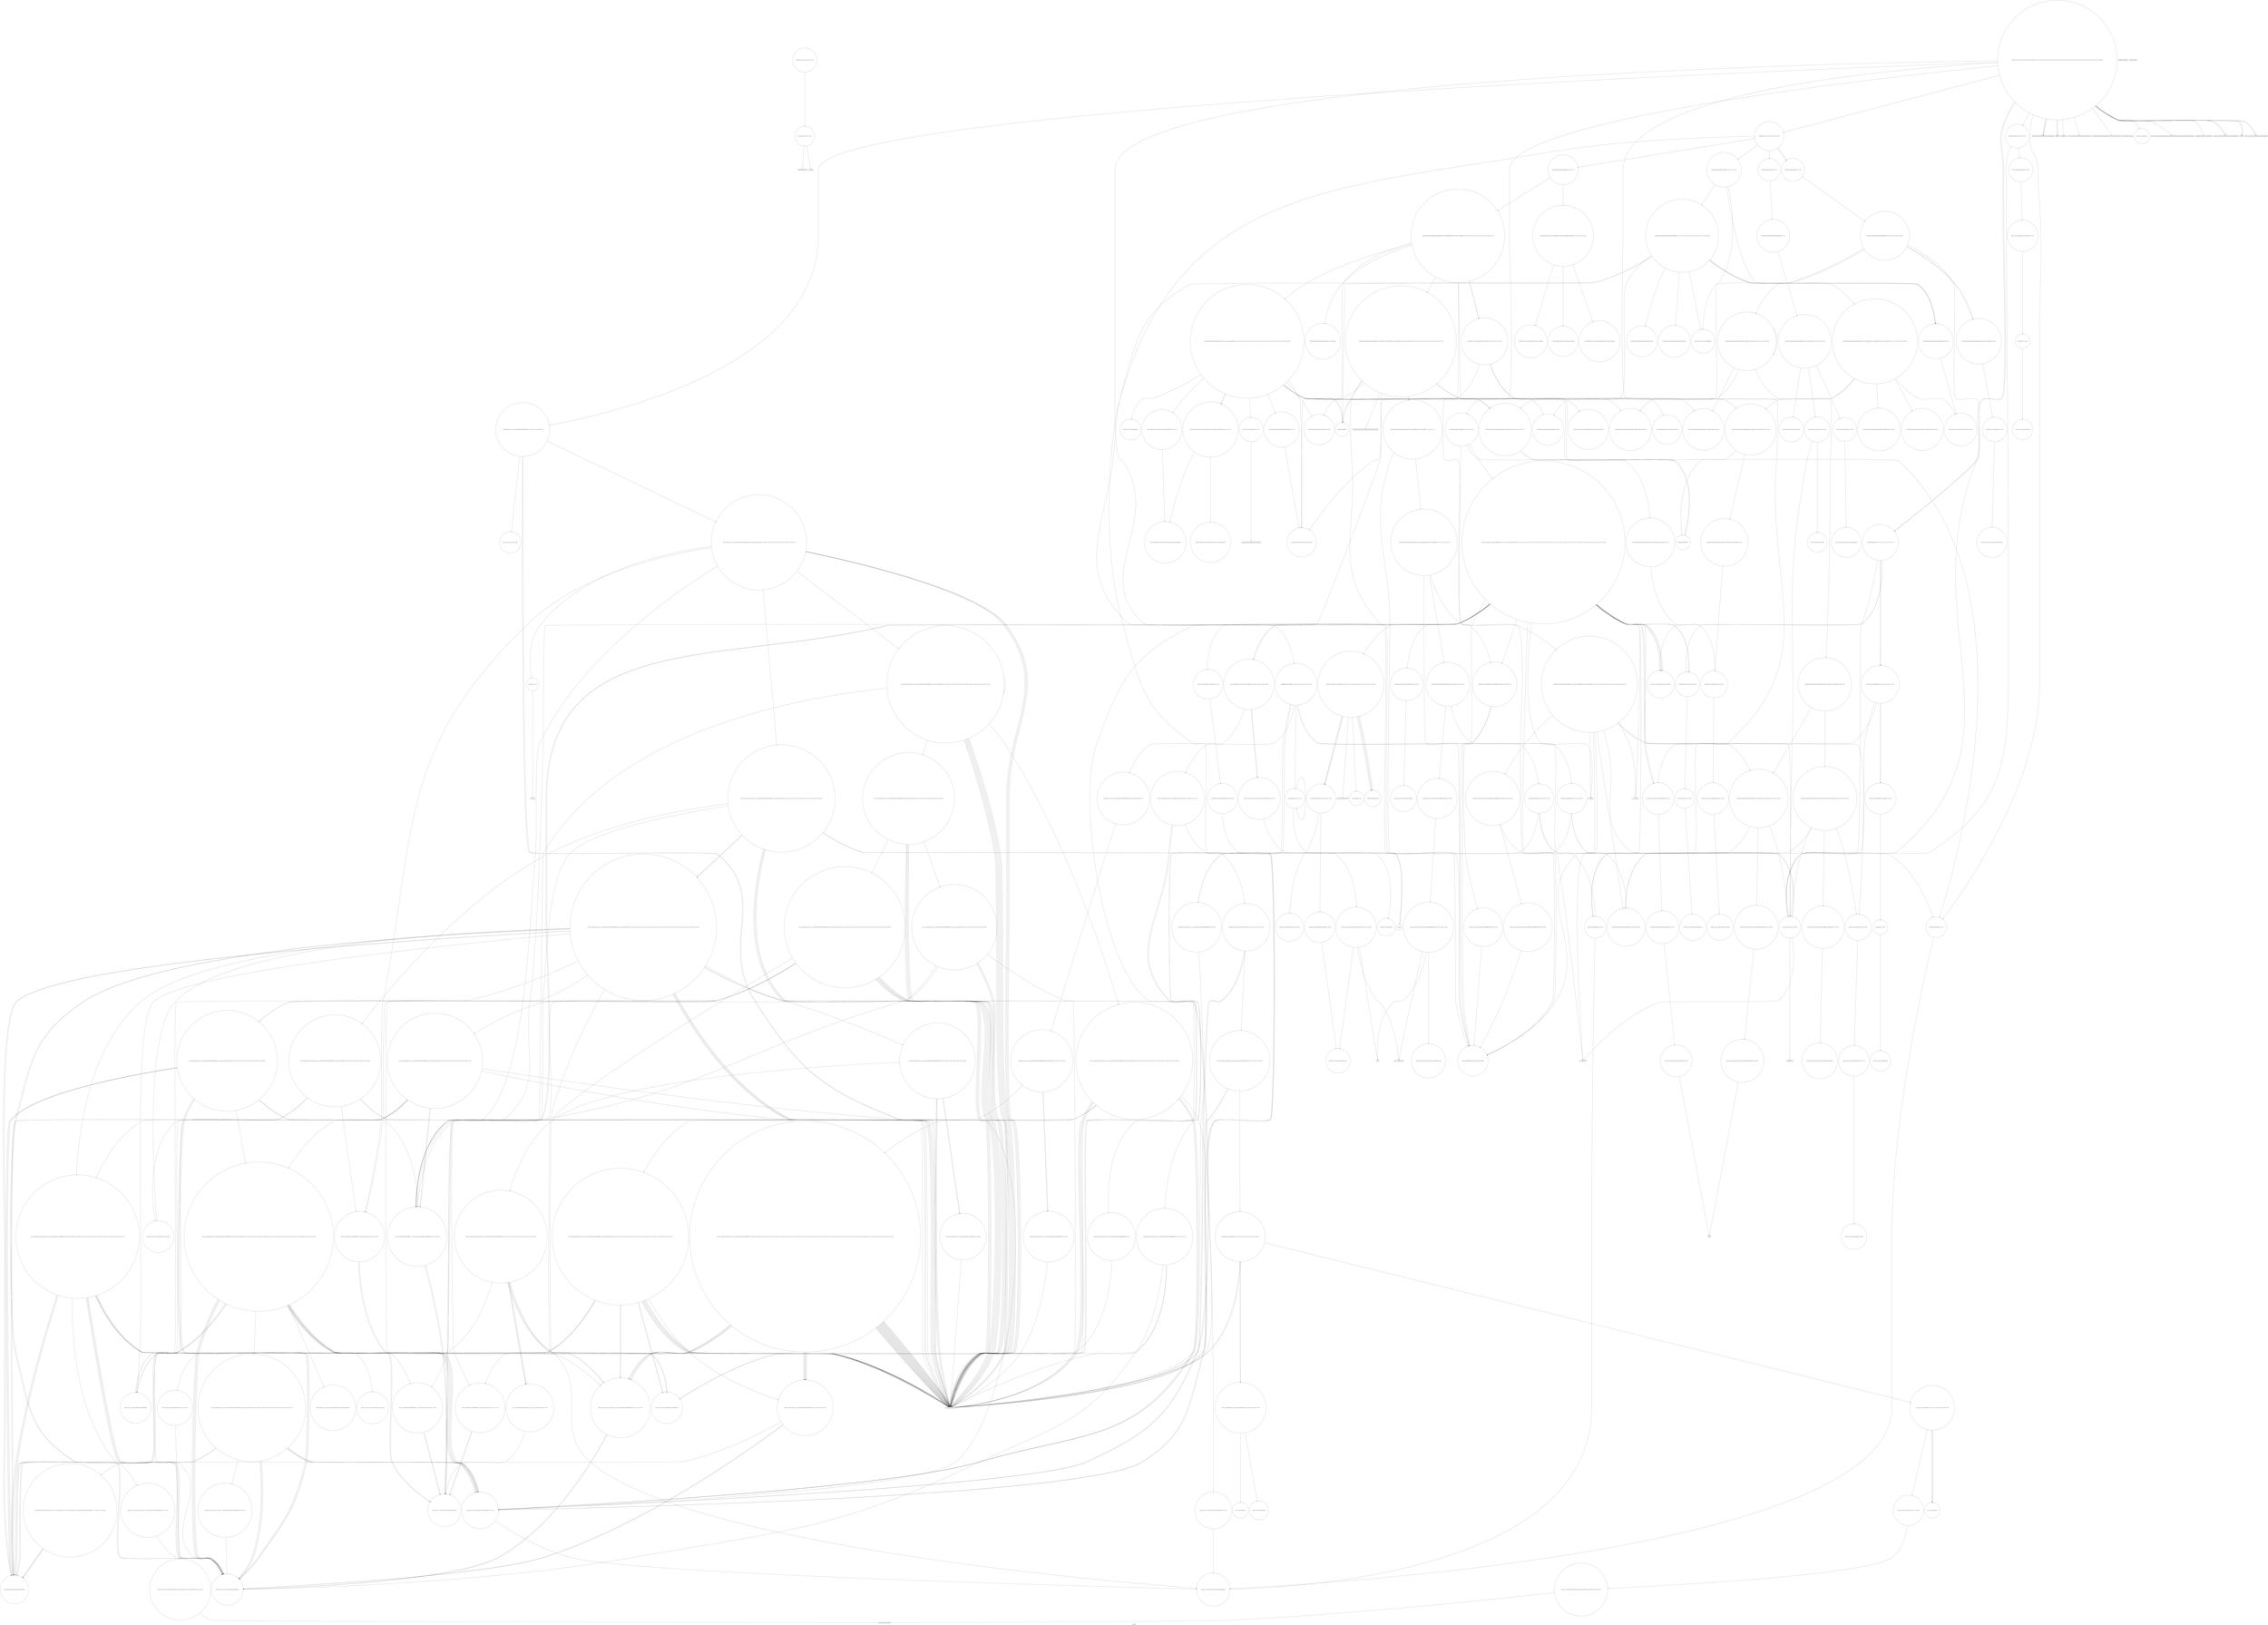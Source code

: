 digraph "Call Graph" {
	label="Call Graph";

	Node0x55a26cc81010 [shape=record,shape=circle,label="{__cxx_global_var_init|{<s0>1|<s1>2}}"];
	Node0x55a26cc81010:s0 -> Node0x55a26cc81090[color=black];
	Node0x55a26cc81010:s1 -> Node0x55a26d1b0d40[color=black];
	Node0x55a26d1b8600 [shape=record,shape=circle,label="{_ZSt4__lgl|{<s0>315}}"];
	Node0x55a26d1b8600:s0 -> Node0x55a26d1b5160[color=black];
	Node0x55a26d1b2440 [shape=record,shape=circle,label="{_ZNSt17_Rb_tree_iteratorIiEmmEv|{<s0>174}}"];
	Node0x55a26d1b2440:s0 -> Node0x55a26d1b2640[color=black];
	Node0x55a26d1b12c0 [shape=record,shape=circle,label="{_ZStneIN9__gnu_cxx17__normal_iteratorIPiSt6vectorIiSaIiEEEEEbRKSt16reverse_iteratorIT_ESB_|{<s0>27}}"];
	Node0x55a26d1b12c0:s0 -> Node0x55a26d1b30c0[color=black];
	Node0x55a26d1b4ce0 [shape=record,shape=circle,label="{_ZSt4moveIRN9__gnu_cxx5__ops15_Iter_less_iterEEONSt16remove_referenceIT_E4typeEOS5_}"];
	Node0x55a26d1b2b40 [shape=record,shape=Mrecord,label="{_Znwm}"];
	Node0x55a26d1b19c0 [shape=record,shape=circle,label="{_ZSt4sortIN9__gnu_cxx17__normal_iteratorIPiSt6vectorIiSaIiEEEEEvT_S7_|{<s0>66|<s1>67|<s2>68|<s3>69}}"];
	Node0x55a26d1b19c0:s0 -> Node0x55a26d1b40e0[color=black];
	Node0x55a26d1b19c0:s1 -> Node0x55a26d1b40e0[color=black];
	Node0x55a26d1b19c0:s2 -> Node0x55a26d1b8480[color=black];
	Node0x55a26d1b19c0:s3 -> Node0x55a26d1b8400[color=black];
	Node0x55a26d1b53e0 [shape=record,shape=circle,label="{_ZN9__gnu_cxx5__ops15__val_comp_iterENS0_15_Iter_less_iterE}"];
	Node0x55a26d1b3240 [shape=record,shape=circle,label="{_ZNK9__gnu_cxx17__normal_iteratorIPiSt6vectorIiSaIiEEE4baseEv}"];
	Node0x55a26d1b20c0 [shape=record,shape=circle,label="{_ZNSt15_Rb_tree_header8_M_resetEv}"];
	Node0x55a26d1b7180 [shape=record,shape=circle,label="{_ZNSt16allocator_traitsISaIiEE10deallocateERS0_Pim|{<s0>217}}"];
	Node0x55a26d1b7180:s0 -> Node0x55a26d1b7200[color=black];
	Node0x55a26d1b37e0 [shape=record,shape=circle,label="{_ZNSt8_Rb_treeIiiSt9_IdentityIiESt4lessIiESaIiEE21_M_get_Node_allocatorEv}"];
	Node0x55a26d1b7880 [shape=record,shape=Mrecord,label="{_ZSt20__throw_length_errorPKc}"];
	Node0x55a26d1b3ee0 [shape=record,shape=circle,label="{_ZNKSt8_Rb_treeIiiSt9_IdentityIiESt4lessIiESaIiEE8_M_beginEv}"];
	Node0x55a26d1b7f80 [shape=record,shape=circle,label="{_ZSt13__copy_move_aILb1EPiS0_ET1_T0_S2_S1_|{<s0>290}}"];
	Node0x55a26d1b7f80:s0 -> Node0x55a26d1b8080[color=black];
	Node0x55a26d1b45e0 [shape=record,shape=circle,label="{_ZNSt8_Rb_treeIiiSt9_IdentityIiESt4lessIiESaIiEE8_S_valueEPKSt18_Rb_tree_node_base|{<s0>133}}"];
	Node0x55a26d1b45e0:s0 -> Node0x55a26d1b4460[color=black];
	Node0x55a26cc81090 [shape=record,shape=Mrecord,label="{_ZNSt8ios_base4InitC1Ev}"];
	Node0x55a26d1b8680 [shape=record,shape=circle,label="{_ZSt22__final_insertion_sortIN9__gnu_cxx17__normal_iteratorIPiSt6vectorIiSaIiEEEENS0_5__ops15_Iter_less_iterEEvT_S9_T0_|{<s0>316|<s1>317|<s2>318|<s3>319|<s4>320|<s5>321|<s6>322|<s7>323|<s8>324|<s9>325}}"];
	Node0x55a26d1b8680:s0 -> Node0x55a26d1b7580[color=black];
	Node0x55a26d1b8680:s1 -> Node0x55a26d1b40e0[color=black];
	Node0x55a26d1b8680:s2 -> Node0x55a26d1b4be0[color=black];
	Node0x55a26d1b8680:s3 -> Node0x55a26d1b51e0[color=black];
	Node0x55a26d1b8680:s4 -> Node0x55a26d1b4be0[color=black];
	Node0x55a26d1b8680:s5 -> Node0x55a26d1b40e0[color=black];
	Node0x55a26d1b8680:s6 -> Node0x55a26d1b5260[color=black];
	Node0x55a26d1b8680:s7 -> Node0x55a26d1b40e0[color=black];
	Node0x55a26d1b8680:s8 -> Node0x55a26d1b40e0[color=black];
	Node0x55a26d1b8680:s9 -> Node0x55a26d1b51e0[color=black];
	Node0x55a26d1b24c0 [shape=record,shape=circle,label="{_ZNSt4pairIPSt18_Rb_tree_node_baseS1_EC2IRS1_Lb1EEEOT_RKS1_|{<s0>175}}"];
	Node0x55a26d1b24c0:s0 -> Node0x55a26d1b25c0[color=black];
	Node0x55a26d1b1340 [shape=record,shape=circle,label="{_ZNSt6vectorIiSaIiEE4rendEv|{<s0>28|<s1>29|<s2>30}}"];
	Node0x55a26d1b1340:s0 -> Node0x55a26d1b1a40[color=black];
	Node0x55a26d1b1340:s1 -> Node0x55a26d1b3040[color=black];
	Node0x55a26d1b1340:s2 -> Node0x55a26d1b2140[color=black];
	Node0x55a26d1b4d60 [shape=record,shape=circle,label="{_ZN9__gnu_cxx5__ops14_Iter_less_valC2ENS0_15_Iter_less_iterE}"];
	Node0x55a26d1b2bc0 [shape=record,shape=circle,label="{_ZNSt16allocator_traitsISaISt13_Rb_tree_nodeIiEEE9constructIiJRKiEEEvRS2_PT_DpOT0_|{<s0>196|<s1>197}}"];
	Node0x55a26d1b2bc0:s0 -> Node0x55a26d1b48e0[color=black];
	Node0x55a26d1b2bc0:s1 -> Node0x55a26d1b2d40[color=black];
	Node0x55a26d1b1a40 [shape=record,shape=circle,label="{_ZNSt6vectorIiSaIiEE5beginEv|{<s0>70}}"];
	Node0x55a26d1b1a40:s0 -> Node0x55a26d1b8380[color=black];
	Node0x55a26d1b5460 [shape=record,shape=circle,label="{_ZSt23__copy_move_backward_a2ILb1EN9__gnu_cxx17__normal_iteratorIPiSt6vectorIiSaIiEEEES6_ET1_T0_S8_S7_|{<s0>512|<s1>513|<s2>514|<s3>515|<s4>516|<s5>517|<s6>518|<s7>519}}"];
	Node0x55a26d1b5460:s0 -> Node0x55a26d1b40e0[color=black];
	Node0x55a26d1b5460:s1 -> Node0x55a26d1b55e0[color=black];
	Node0x55a26d1b5460:s2 -> Node0x55a26d1b40e0[color=black];
	Node0x55a26d1b5460:s3 -> Node0x55a26d1b55e0[color=black];
	Node0x55a26d1b5460:s4 -> Node0x55a26d1b40e0[color=black];
	Node0x55a26d1b5460:s5 -> Node0x55a26d1b55e0[color=black];
	Node0x55a26d1b5460:s6 -> Node0x55a26d1b5560[color=black];
	Node0x55a26d1b5460:s7 -> Node0x55a26d1b8380[color=black];
	Node0x55a26d1b32c0 [shape=record,shape=circle,label="{_ZN9__gnu_cxx17__normal_iteratorIPiSt6vectorIiSaIiEEEmmEv}"];
	Node0x55a26d1b2140 [shape=record,shape=circle,label="{__clang_call_terminate|{<s0>84|<s1>85}}"];
	Node0x55a26d1b2140:s0 -> Node0x55a26d1b21c0[color=black];
	Node0x55a26d1b2140:s1 -> Node0x55a26d1b2240[color=black];
	Node0x55a26d1b7200 [shape=record,shape=circle,label="{_ZN9__gnu_cxx13new_allocatorIiE10deallocateEPim|{<s0>218}}"];
	Node0x55a26d1b7200:s0 -> Node0x55a26d1b3b60[color=black];
	Node0x55a26d1b3860 [shape=record,shape=circle,label="{_ZNSt13_Rb_tree_nodeIiE9_M_valptrEv|{<s0>106}}"];
	Node0x55a26d1b3860:s0 -> Node0x55a26d1b3960[color=black];
	Node0x55a26d1b7900 [shape=record,shape=circle,label="{_ZSt3maxImERKT_S2_S2_}"];
	Node0x55a26d1b3f60 [shape=record,shape=circle,label="{_ZNKSt8_Rb_treeIiiSt9_IdentityIiESt4lessIiESaIiEE6_M_endEv}"];
	Node0x55a26d1b8000 [shape=record,shape=circle,label="{_ZSt12__niter_baseIPiET_S1_}"];
	Node0x55a26d1b4660 [shape=record,shape=circle,label="{_ZNSt8_Rb_treeIiiSt9_IdentityIiESt4lessIiESaIiEE16_M_insert_uniqueIRKiEESt4pairISt17_Rb_tree_iteratorIiEbEOT_|{<s0>134|<s1>135|<s2>136|<s3>137|<s4>138|<s5>139|<s6>140|<s7>141}}"];
	Node0x55a26d1b4660:s0 -> Node0x55a26d1b4360[color=black];
	Node0x55a26d1b4660:s1 -> Node0x55a26d1b4760[color=black];
	Node0x55a26d1b4660:s2 -> Node0x55a26d1b47e0[color=black];
	Node0x55a26d1b4660:s3 -> Node0x55a26d1b48e0[color=black];
	Node0x55a26d1b4660:s4 -> Node0x55a26d1b4860[color=black];
	Node0x55a26d1b4660:s5 -> Node0x55a26d1b4960[color=black];
	Node0x55a26d1b4660:s6 -> Node0x55a26d1b49e0[color=black];
	Node0x55a26d1b4660:s7 -> Node0x55a26d1b4960[color=black];
	Node0x55a26d1b0cc0 [shape=record,shape=Mrecord,label="{_ZNSt8ios_base4InitD1Ev}"];
	Node0x55a26d1b8700 [shape=record,shape=circle,label="{_ZSt14__partial_sortIN9__gnu_cxx17__normal_iteratorIPiSt6vectorIiSaIiEEEENS0_5__ops15_Iter_less_iterEEvT_S9_S9_T0_|{<s0>326|<s1>327|<s2>328|<s3>329|<s4>330|<s5>331|<s6>332}}"];
	Node0x55a26d1b8700:s0 -> Node0x55a26d1b40e0[color=black];
	Node0x55a26d1b8700:s1 -> Node0x55a26d1b40e0[color=black];
	Node0x55a26d1b8700:s2 -> Node0x55a26d1b40e0[color=black];
	Node0x55a26d1b8700:s3 -> Node0x55a26d1b8800[color=black];
	Node0x55a26d1b8700:s4 -> Node0x55a26d1b40e0[color=black];
	Node0x55a26d1b8700:s5 -> Node0x55a26d1b40e0[color=black];
	Node0x55a26d1b8700:s6 -> Node0x55a26d1b8880[color=black];
	Node0x55a26d1b2540 [shape=record,shape=circle,label="{_ZSt7forwardIRPSt13_Rb_tree_nodeIiEEOT_RNSt16remove_referenceIS4_E4typeE}"];
	Node0x55a26d1b13c0 [shape=record,shape=circle,label="{_ZNKSt16reverse_iteratorIN9__gnu_cxx17__normal_iteratorIPiSt6vectorIiSaIiEEEEEdeEv|{<s0>31|<s1>32|<s2>33}}"];
	Node0x55a26d1b13c0:s0 -> Node0x55a26d1b40e0[color=black];
	Node0x55a26d1b13c0:s1 -> Node0x55a26d1b32c0[color=black];
	Node0x55a26d1b13c0:s2 -> Node0x55a26d1b3340[color=black];
	Node0x55a26d1b4de0 [shape=record,shape=circle,label="{_ZSt11__push_heapIN9__gnu_cxx17__normal_iteratorIPiSt6vectorIiSaIiEEEEliNS0_5__ops14_Iter_less_valEEvT_T0_SA_T1_RT2_|{<s0>403|<s1>404|<s2>405|<s3>406|<s4>407|<s5>408|<s6>409|<s7>410|<s8>411|<s9>412}}"];
	Node0x55a26d1b4de0:s0 -> Node0x55a26d1b4be0[color=black];
	Node0x55a26d1b4de0:s1 -> Node0x55a26d1b4e60[color=black];
	Node0x55a26d1b4de0:s2 -> Node0x55a26d1b4be0[color=black];
	Node0x55a26d1b4de0:s3 -> Node0x55a26d1b3340[color=black];
	Node0x55a26d1b4de0:s4 -> Node0x55a26d1b8b80[color=black];
	Node0x55a26d1b4de0:s5 -> Node0x55a26d1b4be0[color=black];
	Node0x55a26d1b4de0:s6 -> Node0x55a26d1b3340[color=black];
	Node0x55a26d1b4de0:s7 -> Node0x55a26d1b8b80[color=black];
	Node0x55a26d1b4de0:s8 -> Node0x55a26d1b4be0[color=black];
	Node0x55a26d1b4de0:s9 -> Node0x55a26d1b3340[color=black];
	Node0x55a26d1b2c40 [shape=record,shape=Mrecord,label="{__cxa_rethrow}"];
	Node0x55a26d1b1ac0 [shape=record,shape=circle,label="{_ZNSt6vectorIiSaIiEE3endEv|{<s0>71}}"];
	Node0x55a26d1b1ac0:s0 -> Node0x55a26d1b8380[color=black];
	Node0x55a26d1b54e0 [shape=record,shape=circle,label="{_ZSt12__miter_baseIN9__gnu_cxx17__normal_iteratorIPiSt6vectorIiSaIiEEEEET_S7_|{<s0>520}}"];
	Node0x55a26d1b54e0:s0 -> Node0x55a26d1b40e0[color=black];
	Node0x55a26d1b3340 [shape=record,shape=circle,label="{_ZNK9__gnu_cxx17__normal_iteratorIPiSt6vectorIiSaIiEEEdeEv}"];
	Node0x55a26d1b21c0 [shape=record,shape=Mrecord,label="{__cxa_begin_catch}"];
	Node0x55a26d1b7280 [shape=record,shape=circle,label="{_ZNSaIiED2Ev|{<s0>219}}"];
	Node0x55a26d1b7280:s0 -> Node0x55a26d1b7300[color=black];
	Node0x55a26d1b38e0 [shape=record,shape=circle,label="{_ZN9__gnu_cxx13new_allocatorISt13_Rb_tree_nodeIiEE7destroyIiEEvPT_}"];
	Node0x55a26d1b7980 [shape=record,shape=circle,label="{_ZNSt16allocator_traitsISaIiEE8max_sizeERKS0_|{<s0>264}}"];
	Node0x55a26d1b7980:s0 -> Node0x55a26d1b7a80[color=black];
	Node0x55a26d1b3fe0 [shape=record,shape=circle,label="{_ZNKSt4lessIiEclERKiS2_}"];
	Node0x55a26d1b8080 [shape=record,shape=circle,label="{_ZNSt11__copy_moveILb1ELb1ESt26random_access_iterator_tagE8__copy_mIiEEPT_PKS3_S6_S4_|{<s0>291}}"];
	Node0x55a26d1b8080:s0 -> Node0x55a26d1b8100[color=black];
	Node0x55a26d1b46e0 [shape=record,shape=circle,label="{_ZNSt4pairISt23_Rb_tree_const_iteratorIiEbEC2IRSt17_Rb_tree_iteratorIiERbLb1EEEOT_OT0_|{<s0>142|<s1>143|<s2>144}}"];
	Node0x55a26d1b46e0:s0 -> Node0x55a26d1b2ec0[color=black];
	Node0x55a26d1b46e0:s1 -> Node0x55a26d1b2f40[color=black];
	Node0x55a26d1b46e0:s2 -> Node0x55a26d1b2fc0[color=black];
	Node0x55a26d1b0d40 [shape=record,shape=Mrecord,label="{__cxa_atexit}"];
	Node0x55a26d1b8780 [shape=record,shape=circle,label="{_ZSt27__unguarded_partition_pivotIN9__gnu_cxx17__normal_iteratorIPiSt6vectorIiSaIiEEEENS0_5__ops15_Iter_less_iterEET_S9_S9_T0_|{<s0>333|<s1>334|<s2>335|<s3>336|<s4>337|<s5>338|<s6>339|<s7>340|<s8>341|<s9>342|<s10>343}}"];
	Node0x55a26d1b8780:s0 -> Node0x55a26d1b7580[color=black];
	Node0x55a26d1b8780:s1 -> Node0x55a26d1b4be0[color=black];
	Node0x55a26d1b8780:s2 -> Node0x55a26d1b40e0[color=black];
	Node0x55a26d1b8780:s3 -> Node0x55a26d1b4be0[color=black];
	Node0x55a26d1b8780:s4 -> Node0x55a26d1b40e0[color=black];
	Node0x55a26d1b8780:s5 -> Node0x55a26d1b4f60[color=black];
	Node0x55a26d1b8780:s6 -> Node0x55a26d1b4ee0[color=black];
	Node0x55a26d1b8780:s7 -> Node0x55a26d1b4be0[color=black];
	Node0x55a26d1b8780:s8 -> Node0x55a26d1b40e0[color=black];
	Node0x55a26d1b8780:s9 -> Node0x55a26d1b40e0[color=black];
	Node0x55a26d1b8780:s10 -> Node0x55a26d1b4fe0[color=black];
	Node0x55a26d1b25c0 [shape=record,shape=circle,label="{_ZSt7forwardIRPSt18_Rb_tree_node_baseEOT_RNSt16remove_referenceIS3_E4typeE}"];
	Node0x55a26d1b1440 [shape=record,shape=circle,label="{_ZNSt16reverse_iteratorIN9__gnu_cxx17__normal_iteratorIPiSt6vectorIiSaIiEEEEEppEv|{<s0>34}}"];
	Node0x55a26d1b1440:s0 -> Node0x55a26d1b32c0[color=black];
	Node0x55a26d1b4e60 [shape=record,shape=circle,label="{_ZNK9__gnu_cxx5__ops14_Iter_less_valclINS_17__normal_iteratorIPiSt6vectorIiSaIiEEEEiEEbT_RT0_|{<s0>413}}"];
	Node0x55a26d1b4e60:s0 -> Node0x55a26d1b3340[color=black];
	Node0x55a26d1b2cc0 [shape=record,shape=Mrecord,label="{__cxa_end_catch}"];
	Node0x55a26d1b1b40 [shape=record,shape=Mrecord,label="{_ZStlsISt11char_traitsIcEERSt13basic_ostreamIcT_ES5_PKc}"];
	Node0x55a26d1b5560 [shape=record,shape=circle,label="{_ZSt22__copy_move_backward_aILb1EPiS0_ET1_T0_S2_S1_|{<s0>521}}"];
	Node0x55a26d1b5560:s0 -> Node0x55a26d1b5660[color=black];
	Node0x55a26d1b6c00 [shape=record,shape=circle,label="{_ZNSt12_Vector_baseIiSaIiEEC2Ev|{<s0>206}}"];
	Node0x55a26d1b6c00:s0 -> Node0x55a26d1b6c80[color=black];
	Node0x55a26d1b2240 [shape=record,shape=Mrecord,label="{_ZSt9terminatev}"];
	Node0x55a26d1b7300 [shape=record,shape=circle,label="{_ZN9__gnu_cxx13new_allocatorIiED2Ev}"];
	Node0x55a26d1b3960 [shape=record,shape=circle,label="{_ZN9__gnu_cxx16__aligned_membufIiE6_M_ptrEv|{<s0>107}}"];
	Node0x55a26d1b3960:s0 -> Node0x55a26d1b39e0[color=black];
	Node0x55a26d1b7a00 [shape=record,shape=circle,label="{_ZNKSt12_Vector_baseIiSaIiEE19_M_get_Tp_allocatorEv}"];
	Node0x55a26d1b4060 [shape=record,shape=circle,label="{_ZNSt8_Rb_treeIiiSt9_IdentityIiESt4lessIiESaIiEE6_S_keyEPKSt18_Rb_tree_node_base|{<s0>126|<s1>127}}"];
	Node0x55a26d1b4060:s0 -> Node0x55a26d1b45e0[color=black];
	Node0x55a26d1b4060:s1 -> Node0x55a26d1b4360[color=black];
	Node0x55a26d1b8100 [shape=record,shape=Mrecord,label="{llvm.memmove.p0i8.p0i8.i64}"];
	Node0x55a26d1b4760 [shape=record,shape=circle,label="{_ZNSt8_Rb_treeIiiSt9_IdentityIiESt4lessIiESaIiEE24_M_get_insert_unique_posERKi|{<s0>145|<s1>146|<s2>147|<s3>148|<s4>149|<s5>150|<s6>151|<s7>152|<s8>153|<s9>154|<s10>155|<s11>156|<s12>157|<s13>158|<s14>159}}"];
	Node0x55a26d1b4760:s0 -> Node0x55a26d1b33e0[color=black];
	Node0x55a26d1b4760:s1 -> Node0x55a26d1b4a60[color=black];
	Node0x55a26d1b4760:s2 -> Node0x55a26d1b4160[color=black];
	Node0x55a26d1b4760:s3 -> Node0x55a26d1b3fe0[color=black];
	Node0x55a26d1b4760:s4 -> Node0x55a26d1b3560[color=black];
	Node0x55a26d1b4760:s5 -> Node0x55a26d1b34e0[color=black];
	Node0x55a26d1b4760:s6 -> Node0x55a26d1b49e0[color=black];
	Node0x55a26d1b4760:s7 -> Node0x55a26d1b4b60[color=black];
	Node0x55a26d1b4760:s8 -> Node0x55a26d1b4ae0[color=black];
	Node0x55a26d1b4760:s9 -> Node0x55a26d1b23c0[color=black];
	Node0x55a26d1b4760:s10 -> Node0x55a26d1b2440[color=black];
	Node0x55a26d1b4760:s11 -> Node0x55a26d1b4060[color=black];
	Node0x55a26d1b4760:s12 -> Node0x55a26d1b3fe0[color=black];
	Node0x55a26d1b4760:s13 -> Node0x55a26d1b23c0[color=black];
	Node0x55a26d1b4760:s14 -> Node0x55a26d1b24c0[color=black];
	Node0x55a26d1b0dc0 [shape=record,shape=circle,label="{_Z4nextii}"];
	Node0x55a26d1b8800 [shape=record,shape=circle,label="{_ZSt13__heap_selectIN9__gnu_cxx17__normal_iteratorIPiSt6vectorIiSaIiEEEENS0_5__ops15_Iter_less_iterEEvT_S9_S9_T0_|{<s0>344|<s1>345|<s2>346|<s3>347|<s4>348|<s5>349|<s6>350|<s7>351|<s8>352|<s9>353|<s10>354|<s11>355|<s12>356}}"];
	Node0x55a26d1b8800:s0 -> Node0x55a26d1b40e0[color=black];
	Node0x55a26d1b8800:s1 -> Node0x55a26d1b40e0[color=black];
	Node0x55a26d1b8800:s2 -> Node0x55a26d1b8900[color=black];
	Node0x55a26d1b8800:s3 -> Node0x55a26d1b40e0[color=black];
	Node0x55a26d1b8800:s4 -> Node0x55a26d1b8980[color=black];
	Node0x55a26d1b8800:s5 -> Node0x55a26d1b40e0[color=black];
	Node0x55a26d1b8800:s6 -> Node0x55a26d1b40e0[color=black];
	Node0x55a26d1b8800:s7 -> Node0x55a26d1b8a00[color=black];
	Node0x55a26d1b8800:s8 -> Node0x55a26d1b40e0[color=black];
	Node0x55a26d1b8800:s9 -> Node0x55a26d1b40e0[color=black];
	Node0x55a26d1b8800:s10 -> Node0x55a26d1b40e0[color=black];
	Node0x55a26d1b8800:s11 -> Node0x55a26d1b8a80[color=black];
	Node0x55a26d1b8800:s12 -> Node0x55a26d1b8b00[color=black];
	Node0x55a26d1b2640 [shape=record,shape=Mrecord,label="{_ZSt18_Rb_tree_decrementPSt18_Rb_tree_node_base}"];
	Node0x55a26d1b14c0 [shape=record,shape=circle,label="{main|{<s0>35|<s1>36|<s2>37|<s3>38|<s4>39|<s5>40|<s6>41|<s7>42|<s8>43|<s9>44|<s10>45|<s11>46|<s12>47|<s13>48|<s14>49|<s15>50|<s16>51|<s17>52|<s18>53|<s19>54|<s20>55|<s21>56|<s22>57|<s23>58|<s24>59|<s25>60}}"];
	Node0x55a26d1b14c0:s0 -> Node0x55a26d1b0e40[color=black];
	Node0x55a26d1b14c0:s1 -> Node0x55a26d1b1540[color=black];
	Node0x55a26d1b14c0:s2 -> Node0x55a26d1b15c0[color=black];
	Node0x55a26d1b14c0:s3 -> Node0x55a26d1b1640[color=black];
	Node0x55a26d1b14c0:s4 -> Node0x55a26d1b16c0[color=black];
	Node0x55a26d1b14c0:s5 -> Node0x55a26d1b1740[color=black];
	Node0x55a26d1b14c0:s6 -> Node0x55a26d1b17c0[color=black];
	Node0x55a26d1b14c0:s7 -> Node0x55a26d1b1840[color=black];
	Node0x55a26d1b14c0:s8 -> Node0x55a26d1b1540[color=black];
	Node0x55a26d1b14c0:s9 -> Node0x55a26d1b18c0[color=black];
	Node0x55a26d1b14c0:s10 -> Node0x55a26d1b1940[color=black];
	Node0x55a26d1b14c0:s11 -> Node0x55a26d1b1c40[color=black];
	Node0x55a26d1b14c0:s12 -> Node0x55a26d1b1cc0[color=black];
	Node0x55a26d1b14c0:s13 -> Node0x55a26d1b1a40[color=black];
	Node0x55a26d1b14c0:s14 -> Node0x55a26d1b1ac0[color=black];
	Node0x55a26d1b14c0:s15 -> Node0x55a26d1b19c0[color=black];
	Node0x55a26d1b14c0:s16 -> Node0x55a26d1b11c0[color=black];
	Node0x55a26d1b14c0:s17 -> Node0x55a26d1b1b40[color=black];
	Node0x55a26d1b14c0:s18 -> Node0x55a26d1b1bc0[color=black];
	Node0x55a26d1b14c0:s19 -> Node0x55a26d1b1b40[color=black];
	Node0x55a26d1b14c0:s20 -> Node0x55a26d1b1bc0[color=black];
	Node0x55a26d1b14c0:s21 -> Node0x55a26d1b1b40[color=black];
	Node0x55a26d1b14c0:s22 -> Node0x55a26d1b1c40[color=black];
	Node0x55a26d1b14c0:s23 -> Node0x55a26d1b1cc0[color=black];
	Node0x55a26d1b14c0:s24 -> Node0x55a26d1b1d40[color=black];
	Node0x55a26d1b14c0:s25 -> Node0x55a26d1b1d40[color=black];
	Node0x55a26d1b4ee0 [shape=record,shape=circle,label="{_ZSt22__move_median_to_firstIN9__gnu_cxx17__normal_iteratorIPiSt6vectorIiSaIiEEEENS0_5__ops15_Iter_less_iterEEvT_S9_S9_S9_T0_|{<s0>414|<s1>415|<s2>416|<s3>417|<s4>418|<s5>419|<s6>420|<s7>421|<s8>422|<s9>423|<s10>424|<s11>425|<s12>426|<s13>427|<s14>428|<s15>429|<s16>430|<s17>431|<s18>432|<s19>433|<s20>434|<s21>435|<s22>436|<s23>437|<s24>438|<s25>439|<s26>440|<s27>441|<s28>442|<s29>443|<s30>444|<s31>445|<s32>446}}"];
	Node0x55a26d1b4ee0:s0 -> Node0x55a26d1b40e0[color=black];
	Node0x55a26d1b4ee0:s1 -> Node0x55a26d1b40e0[color=black];
	Node0x55a26d1b4ee0:s2 -> Node0x55a26d1b8a00[color=black];
	Node0x55a26d1b4ee0:s3 -> Node0x55a26d1b40e0[color=black];
	Node0x55a26d1b4ee0:s4 -> Node0x55a26d1b40e0[color=black];
	Node0x55a26d1b4ee0:s5 -> Node0x55a26d1b8a00[color=black];
	Node0x55a26d1b4ee0:s6 -> Node0x55a26d1b40e0[color=black];
	Node0x55a26d1b4ee0:s7 -> Node0x55a26d1b40e0[color=black];
	Node0x55a26d1b4ee0:s8 -> Node0x55a26d1b5060[color=black];
	Node0x55a26d1b4ee0:s9 -> Node0x55a26d1b40e0[color=black];
	Node0x55a26d1b4ee0:s10 -> Node0x55a26d1b40e0[color=black];
	Node0x55a26d1b4ee0:s11 -> Node0x55a26d1b8a00[color=black];
	Node0x55a26d1b4ee0:s12 -> Node0x55a26d1b40e0[color=black];
	Node0x55a26d1b4ee0:s13 -> Node0x55a26d1b40e0[color=black];
	Node0x55a26d1b4ee0:s14 -> Node0x55a26d1b5060[color=black];
	Node0x55a26d1b4ee0:s15 -> Node0x55a26d1b40e0[color=black];
	Node0x55a26d1b4ee0:s16 -> Node0x55a26d1b40e0[color=black];
	Node0x55a26d1b4ee0:s17 -> Node0x55a26d1b5060[color=black];
	Node0x55a26d1b4ee0:s18 -> Node0x55a26d1b40e0[color=black];
	Node0x55a26d1b4ee0:s19 -> Node0x55a26d1b40e0[color=black];
	Node0x55a26d1b4ee0:s20 -> Node0x55a26d1b8a00[color=black];
	Node0x55a26d1b4ee0:s21 -> Node0x55a26d1b40e0[color=black];
	Node0x55a26d1b4ee0:s22 -> Node0x55a26d1b40e0[color=black];
	Node0x55a26d1b4ee0:s23 -> Node0x55a26d1b5060[color=black];
	Node0x55a26d1b4ee0:s24 -> Node0x55a26d1b40e0[color=black];
	Node0x55a26d1b4ee0:s25 -> Node0x55a26d1b40e0[color=black];
	Node0x55a26d1b4ee0:s26 -> Node0x55a26d1b8a00[color=black];
	Node0x55a26d1b4ee0:s27 -> Node0x55a26d1b40e0[color=black];
	Node0x55a26d1b4ee0:s28 -> Node0x55a26d1b40e0[color=black];
	Node0x55a26d1b4ee0:s29 -> Node0x55a26d1b5060[color=black];
	Node0x55a26d1b4ee0:s30 -> Node0x55a26d1b40e0[color=black];
	Node0x55a26d1b4ee0:s31 -> Node0x55a26d1b40e0[color=black];
	Node0x55a26d1b4ee0:s32 -> Node0x55a26d1b5060[color=black];
	Node0x55a26d1b2d40 [shape=record,shape=circle,label="{_ZN9__gnu_cxx13new_allocatorISt13_Rb_tree_nodeIiEE9constructIiJRKiEEEvPT_DpOT0_|{<s0>198}}"];
	Node0x55a26d1b2d40:s0 -> Node0x55a26d1b48e0[color=black];
	Node0x55a26d1b1bc0 [shape=record,shape=Mrecord,label="{_ZNSolsEi}"];
	Node0x55a26d1b55e0 [shape=record,shape=circle,label="{_ZSt12__niter_baseIPiSt6vectorIiSaIiEEET_N9__gnu_cxx17__normal_iteratorIS4_T0_EE|{<s0>522}}"];
	Node0x55a26d1b55e0:s0 -> Node0x55a26d1b3240[color=black];
	Node0x55a26d1b6c80 [shape=record,shape=circle,label="{_ZNSt12_Vector_baseIiSaIiEE12_Vector_implC2Ev|{<s0>207}}"];
	Node0x55a26d1b6c80:s0 -> Node0x55a26d1b6d00[color=black];
	Node0x55a26d1b22c0 [shape=record,shape=circle,label="{_ZNSt8_Rb_treeIiiSt9_IdentityIiESt4lessIiESaIiEED2Ev|{<s0>86|<s1>87|<s2>88|<s3>89|<s4>90}}"];
	Node0x55a26d1b22c0:s0 -> Node0x55a26d1b33e0[color=black];
	Node0x55a26d1b22c0:s1 -> Node0x55a26d1b2340[color=black];
	Node0x55a26d1b22c0:s2 -> Node0x55a26d1b3460[color=black];
	Node0x55a26d1b22c0:s3 -> Node0x55a26d1b3460[color=black];
	Node0x55a26d1b22c0:s4 -> Node0x55a26d1b2140[color=black];
	Node0x55a26d1b7380 [shape=record,shape=circle,label="{_ZNSt16allocator_traitsISaIiEE9constructIiJRKiEEEvRS0_PT_DpOT0_|{<s0>220|<s1>221}}"];
	Node0x55a26d1b7380:s0 -> Node0x55a26d1b48e0[color=black];
	Node0x55a26d1b7380:s1 -> Node0x55a26d1b7480[color=black];
	Node0x55a26d1b39e0 [shape=record,shape=circle,label="{_ZN9__gnu_cxx16__aligned_membufIiE7_M_addrEv}"];
	Node0x55a26d1b7a80 [shape=record,shape=circle,label="{_ZNK9__gnu_cxx13new_allocatorIiE8max_sizeEv}"];
	Node0x55a26d1b40e0 [shape=record,shape=Mrecord,label="{llvm.memcpy.p0i8.p0i8.i64}"];
	Node0x55a26d1b8180 [shape=record,shape=circle,label="{_ZSt12__miter_baseIPiET_S1_}"];
	Node0x55a26d1b47e0 [shape=record,shape=circle,label="{_ZNSt8_Rb_treeIiiSt9_IdentityIiESt4lessIiESaIiEE11_Alloc_nodeC2ERS5_}"];
	Node0x55a26d1b0e40 [shape=record,shape=circle,label="{_Z5happyii|{<s0>3|<s1>4|<s2>5|<s3>6|<s4>7|<s5>8}}"];
	Node0x55a26d1b0e40:s0 -> Node0x55a26d1b0ec0[color=black];
	Node0x55a26d1b0e40:s1 -> Node0x55a26d1b0f40[color=black];
	Node0x55a26d1b0e40:s2 -> Node0x55a26d1b1040[color=black];
	Node0x55a26d1b0e40:s3 -> Node0x55a26d1b0dc0[color=black];
	Node0x55a26d1b0e40:s4 -> Node0x55a26d1b10c0[color=black];
	Node0x55a26d1b0e40:s5 -> Node0x55a26d1b10c0[color=black];
	Node0x55a26d1b8880 [shape=record,shape=circle,label="{_ZSt11__sort_heapIN9__gnu_cxx17__normal_iteratorIPiSt6vectorIiSaIiEEEENS0_5__ops15_Iter_less_iterEEvT_S9_RT0_|{<s0>357|<s1>358|<s2>359|<s3>360|<s4>361|<s5>362}}"];
	Node0x55a26d1b8880:s0 -> Node0x55a26d1b7580[color=black];
	Node0x55a26d1b8880:s1 -> Node0x55a26d1b32c0[color=black];
	Node0x55a26d1b8880:s2 -> Node0x55a26d1b40e0[color=black];
	Node0x55a26d1b8880:s3 -> Node0x55a26d1b40e0[color=black];
	Node0x55a26d1b8880:s4 -> Node0x55a26d1b40e0[color=black];
	Node0x55a26d1b8880:s5 -> Node0x55a26d1b8a80[color=black];
	Node0x55a26d1b26c0 [shape=record,shape=circle,label="{_ZNKSt8_Rb_treeIiiSt9_IdentityIiESt4lessIiESaIiEE11_Alloc_nodeclIRKiEEPSt13_Rb_tree_nodeIiEOT_|{<s0>176|<s1>177}}"];
	Node0x55a26d1b26c0:s0 -> Node0x55a26d1b48e0[color=black];
	Node0x55a26d1b26c0:s1 -> Node0x55a26d1b27c0[color=black];
	Node0x55a26d1b1540 [shape=record,shape=Mrecord,label="{_ZNSirsERi}"];
	Node0x55a26d1b4f60 [shape=record,shape=circle,label="{_ZNK9__gnu_cxx17__normal_iteratorIPiSt6vectorIiSaIiEEEmiEl|{<s0>447}}"];
	Node0x55a26d1b4f60:s0 -> Node0x55a26d1b8380[color=black];
	Node0x55a26d1b2dc0 [shape=record,shape=circle,label="{_ZSt7forwardISt17_Rb_tree_iteratorIiEEOT_RNSt16remove_referenceIS2_E4typeE}"];
	Node0x55a26d1b1c40 [shape=record,shape=circle,label="{_ZNSt6vectorIiSaIiEED2Ev|{<s0>72|<s1>73|<s2>74|<s3>75|<s4>76}}"];
	Node0x55a26d1b1c40:s0 -> Node0x55a26d1b6e80[color=black];
	Node0x55a26d1b1c40:s1 -> Node0x55a26d1b6e00[color=black];
	Node0x55a26d1b1c40:s2 -> Node0x55a26d1b6f00[color=black];
	Node0x55a26d1b1c40:s3 -> Node0x55a26d1b6f00[color=black];
	Node0x55a26d1b1c40:s4 -> Node0x55a26d1b2140[color=black];
	Node0x55a26d1b5660 [shape=record,shape=circle,label="{_ZNSt20__copy_move_backwardILb1ELb1ESt26random_access_iterator_tagE13__copy_move_bIiEEPT_PKS3_S6_S4_|{<s0>523}}"];
	Node0x55a26d1b5660:s0 -> Node0x55a26d1b8100[color=black];
	Node0x55a26d1b6d00 [shape=record,shape=circle,label="{_ZNSaIiEC2Ev|{<s0>208}}"];
	Node0x55a26d1b6d00:s0 -> Node0x55a26d1b6d80[color=black];
	Node0x55a26d1b2340 [shape=record,shape=circle,label="{_ZNSt8_Rb_treeIiiSt9_IdentityIiESt4lessIiESaIiEE8_M_eraseEPSt13_Rb_tree_nodeIiE|{<s0>91|<s1>92|<s2>93|<s3>94}}"];
	Node0x55a26d1b2340:s0 -> Node0x55a26d1b34e0[color=black];
	Node0x55a26d1b2340:s1 -> Node0x55a26d1b2340[color=black];
	Node0x55a26d1b2340:s2 -> Node0x55a26d1b3560[color=black];
	Node0x55a26d1b2340:s3 -> Node0x55a26d1b35e0[color=black];
	Node0x55a26d1b7400 [shape=record,shape=circle,label="{_ZNSt6vectorIiSaIiEE17_M_realloc_insertIJRKiEEEvN9__gnu_cxx17__normal_iteratorIPiS1_EEDpOT_|{<s0>222|<s1>223|<s2>224|<s3>225|<s4>226|<s5>227|<s6>228|<s7>229|<s8>230|<s9>231|<s10>232|<s11>233|<s12>234|<s13>235|<s14>236|<s15>237|<s16>238|<s17>239|<s18>240|<s19>241|<s20>242|<s21>243|<s22>244}}"];
	Node0x55a26d1b7400:s0 -> Node0x55a26d1b7500[color=black];
	Node0x55a26d1b7400:s1 -> Node0x55a26d1b1a40[color=black];
	Node0x55a26d1b7400:s2 -> Node0x55a26d1b7580[color=black];
	Node0x55a26d1b7400:s3 -> Node0x55a26d1b7600[color=black];
	Node0x55a26d1b7400:s4 -> Node0x55a26d1b48e0[color=black];
	Node0x55a26d1b7400:s5 -> Node0x55a26d1b7380[color=black];
	Node0x55a26d1b7400:s6 -> Node0x55a26d1b3240[color=black];
	Node0x55a26d1b7400:s7 -> Node0x55a26d1b6e80[color=black];
	Node0x55a26d1b7400:s8 -> Node0x55a26d1b7680[color=black];
	Node0x55a26d1b7400:s9 -> Node0x55a26d1b3240[color=black];
	Node0x55a26d1b7400:s10 -> Node0x55a26d1b6e80[color=black];
	Node0x55a26d1b7400:s11 -> Node0x55a26d1b7680[color=black];
	Node0x55a26d1b7400:s12 -> Node0x55a26d1b21c0[color=black];
	Node0x55a26d1b7400:s13 -> Node0x55a26d1b7700[color=black];
	Node0x55a26d1b7400:s14 -> Node0x55a26d1b2cc0[color=black];
	Node0x55a26d1b7400:s15 -> Node0x55a26d1b6e80[color=black];
	Node0x55a26d1b7400:s16 -> Node0x55a26d1b6e00[color=black];
	Node0x55a26d1b7400:s17 -> Node0x55a26d1b7080[color=black];
	Node0x55a26d1b7400:s18 -> Node0x55a26d1b2c40[color=black];
	Node0x55a26d1b7400:s19 -> Node0x55a26d1b6e80[color=black];
	Node0x55a26d1b7400:s20 -> Node0x55a26d1b6e00[color=black];
	Node0x55a26d1b7400:s21 -> Node0x55a26d1b7080[color=black];
	Node0x55a26d1b7400:s22 -> Node0x55a26d1b2140[color=black];
	Node0x55a26d1b3a60 [shape=record,shape=circle,label="{_ZNSt16allocator_traitsISaISt13_Rb_tree_nodeIiEEE10deallocateERS2_PS1_m|{<s0>108}}"];
	Node0x55a26d1b3a60:s0 -> Node0x55a26d1b3ae0[color=black];
	Node0x55a26d1b7b00 [shape=record,shape=circle,label="{_ZNSt16allocator_traitsISaIiEE8allocateERS0_m|{<s0>265}}"];
	Node0x55a26d1b7b00:s0 -> Node0x55a26d1b7b80[color=black];
	Node0x55a26d1b4160 [shape=record,shape=circle,label="{_ZNSt8_Rb_treeIiiSt9_IdentityIiESt4lessIiESaIiEE6_S_keyEPKSt13_Rb_tree_nodeIiE|{<s0>128|<s1>129}}"];
	Node0x55a26d1b4160:s0 -> Node0x55a26d1b43e0[color=black];
	Node0x55a26d1b4160:s1 -> Node0x55a26d1b4360[color=black];
	Node0x55a26d1b8200 [shape=record,shape=circle,label="{_ZNKSt13move_iteratorIPiE4baseEv}"];
	Node0x55a26d1b4860 [shape=record,shape=circle,label="{_ZNSt8_Rb_treeIiiSt9_IdentityIiESt4lessIiESaIiEE10_M_insert_IRKiNS5_11_Alloc_nodeEEESt17_Rb_tree_iteratorIiEPSt18_Rb_tree_node_baseSD_OT_RT0_|{<s0>160|<s1>161|<s2>162|<s3>163|<s4>164|<s5>165|<s6>166|<s7>167}}"];
	Node0x55a26d1b4860:s0 -> Node0x55a26d1b4a60[color=black];
	Node0x55a26d1b4860:s1 -> Node0x55a26d1b4360[color=black];
	Node0x55a26d1b4860:s2 -> Node0x55a26d1b4060[color=black];
	Node0x55a26d1b4860:s3 -> Node0x55a26d1b3fe0[color=black];
	Node0x55a26d1b4860:s4 -> Node0x55a26d1b48e0[color=black];
	Node0x55a26d1b4860:s5 -> Node0x55a26d1b26c0[color=black];
	Node0x55a26d1b4860:s6 -> Node0x55a26d1b2740[color=black];
	Node0x55a26d1b4860:s7 -> Node0x55a26d1b49e0[color=black];
	Node0x55a26d1b0ec0 [shape=record,shape=circle,label="{_ZNSt3setIiSt4lessIiESaIiEEC2Ev|{<s0>9}}"];
	Node0x55a26d1b0ec0:s0 -> Node0x55a26d1b1dc0[color=black];
	Node0x55a26d1b8900 [shape=record,shape=circle,label="{_ZSt11__make_heapIN9__gnu_cxx17__normal_iteratorIPiSt6vectorIiSaIiEEEENS0_5__ops15_Iter_less_iterEEvT_S9_RT0_|{<s0>363|<s1>364|<s2>365|<s3>366|<s4>367|<s5>368|<s6>369|<s7>370}}"];
	Node0x55a26d1b8900:s0 -> Node0x55a26d1b7580[color=black];
	Node0x55a26d1b8900:s1 -> Node0x55a26d1b7580[color=black];
	Node0x55a26d1b8900:s2 -> Node0x55a26d1b4be0[color=black];
	Node0x55a26d1b8900:s3 -> Node0x55a26d1b3340[color=black];
	Node0x55a26d1b8900:s4 -> Node0x55a26d1b8b80[color=black];
	Node0x55a26d1b8900:s5 -> Node0x55a26d1b40e0[color=black];
	Node0x55a26d1b8900:s6 -> Node0x55a26d1b8b80[color=black];
	Node0x55a26d1b8900:s7 -> Node0x55a26d1b4c60[color=black];
	Node0x55a26d1b2740 [shape=record,shape=Mrecord,label="{_ZSt29_Rb_tree_insert_and_rebalancebPSt18_Rb_tree_node_baseS0_RS_}"];
	Node0x55a26d1b15c0 [shape=record,shape=Mrecord,label="{_ZNSi6ignoreEv}"];
	Node0x55a26d1b4fe0 [shape=record,shape=circle,label="{_ZSt21__unguarded_partitionIN9__gnu_cxx17__normal_iteratorIPiSt6vectorIiSaIiEEEENS0_5__ops15_Iter_less_iterEET_S9_S9_S9_T0_|{<s0>448|<s1>449|<s2>450|<s3>451|<s4>452|<s5>453|<s6>454|<s7>455|<s8>456|<s9>457|<s10>458|<s11>459|<s12>460|<s13>461|<s14>462}}"];
	Node0x55a26d1b4fe0:s0 -> Node0x55a26d1b40e0[color=black];
	Node0x55a26d1b4fe0:s1 -> Node0x55a26d1b40e0[color=black];
	Node0x55a26d1b4fe0:s2 -> Node0x55a26d1b8a00[color=black];
	Node0x55a26d1b4fe0:s3 -> Node0x55a26d1b8b00[color=black];
	Node0x55a26d1b4fe0:s4 -> Node0x55a26d1b32c0[color=black];
	Node0x55a26d1b4fe0:s5 -> Node0x55a26d1b40e0[color=black];
	Node0x55a26d1b4fe0:s6 -> Node0x55a26d1b40e0[color=black];
	Node0x55a26d1b4fe0:s7 -> Node0x55a26d1b8a00[color=black];
	Node0x55a26d1b4fe0:s8 -> Node0x55a26d1b32c0[color=black];
	Node0x55a26d1b4fe0:s9 -> Node0x55a26d1b8980[color=black];
	Node0x55a26d1b4fe0:s10 -> Node0x55a26d1b40e0[color=black];
	Node0x55a26d1b4fe0:s11 -> Node0x55a26d1b40e0[color=black];
	Node0x55a26d1b4fe0:s12 -> Node0x55a26d1b40e0[color=black];
	Node0x55a26d1b4fe0:s13 -> Node0x55a26d1b5060[color=black];
	Node0x55a26d1b4fe0:s14 -> Node0x55a26d1b8b00[color=black];
	Node0x55a26d1b2e40 [shape=record,shape=circle,label="{_ZSt7forwardIbEOT_RNSt16remove_referenceIS0_E4typeE}"];
	Node0x55a26d1b1cc0 [shape=record,shape=Mrecord,label="{_ZNSt7__cxx1118basic_stringstreamIcSt11char_traitsIcESaIcEED1Ev}"];
	Node0x55a26d1b56e0 [shape=record,shape=circle,label="{_ZNK9__gnu_cxx5__ops14_Val_less_iterclIiNS_17__normal_iteratorIPiSt6vectorIiSaIiEEEEEEbRT_T0_|{<s0>524}}"];
	Node0x55a26d1b56e0:s0 -> Node0x55a26d1b3340[color=black];
	Node0x55a26d1b6d80 [shape=record,shape=circle,label="{_ZN9__gnu_cxx13new_allocatorIiEC2Ev}"];
	Node0x55a26d1b33e0 [shape=record,shape=circle,label="{_ZNSt8_Rb_treeIiiSt9_IdentityIiESt4lessIiESaIiEE8_M_beginEv}"];
	Node0x55a26d1b7480 [shape=record,shape=circle,label="{_ZN9__gnu_cxx13new_allocatorIiE9constructIiJRKiEEEvPT_DpOT0_|{<s0>245}}"];
	Node0x55a26d1b7480:s0 -> Node0x55a26d1b48e0[color=black];
	Node0x55a26d1b3ae0 [shape=record,shape=circle,label="{_ZN9__gnu_cxx13new_allocatorISt13_Rb_tree_nodeIiEE10deallocateEPS2_m|{<s0>109}}"];
	Node0x55a26d1b3ae0:s0 -> Node0x55a26d1b3b60[color=black];
	Node0x55a26d1b7b80 [shape=record,shape=circle,label="{_ZN9__gnu_cxx13new_allocatorIiE8allocateEmPKv|{<s0>266|<s1>267|<s2>268}}"];
	Node0x55a26d1b7b80:s0 -> Node0x55a26d1b7a80[color=black];
	Node0x55a26d1b7b80:s1 -> Node0x55a26d1b2ac0[color=black];
	Node0x55a26d1b7b80:s2 -> Node0x55a26d1b2b40[color=black];
	Node0x55a26d1b41e0 [shape=record,shape=circle,label="{_ZNSt8_Rb_treeIiiSt9_IdentityIiESt4lessIiESaIiEE7_S_leftEPKSt18_Rb_tree_node_base}"];
	Node0x55a26d1b8280 [shape=record,shape=circle,label="{_ZNSt13move_iteratorIPiEC2ES0_}"];
	Node0x55a26d1b48e0 [shape=record,shape=circle,label="{_ZSt7forwardIRKiEOT_RNSt16remove_referenceIS2_E4typeE}"];
	Node0x55a26d1b0f40 [shape=record,shape=circle,label="{_ZNKSt3setIiSt4lessIiESaIiEE5countERKi|{<s0>10|<s1>11|<s2>12}}"];
	Node0x55a26d1b0f40:s0 -> Node0x55a26d1b3ce0[color=black];
	Node0x55a26d1b0f40:s1 -> Node0x55a26d1b3de0[color=black];
	Node0x55a26d1b0f40:s2 -> Node0x55a26d1b3d60[color=black];
	Node0x55a26d1b8980 [shape=record,shape=circle,label="{_ZN9__gnu_cxxltIPiSt6vectorIiSaIiEEEEbRKNS_17__normal_iteratorIT_T0_EESA_|{<s0>371|<s1>372}}"];
	Node0x55a26d1b8980:s0 -> Node0x55a26d1b3240[color=black];
	Node0x55a26d1b8980:s1 -> Node0x55a26d1b3240[color=black];
	Node0x55a26d1b27c0 [shape=record,shape=circle,label="{_ZNSt8_Rb_treeIiiSt9_IdentityIiESt4lessIiESaIiEE14_M_create_nodeIJRKiEEEPSt13_Rb_tree_nodeIiEDpOT_|{<s0>178|<s1>179|<s2>180}}"];
	Node0x55a26d1b27c0:s0 -> Node0x55a26d1b2840[color=black];
	Node0x55a26d1b27c0:s1 -> Node0x55a26d1b48e0[color=black];
	Node0x55a26d1b27c0:s2 -> Node0x55a26d1b28c0[color=black];
	Node0x55a26d1b1640 [shape=record,shape=Mrecord,label="{_ZNSt7__cxx1112basic_stringIcSt11char_traitsIcESaIcEEC1Ev}"];
	Node0x55a26d1b5060 [shape=record,shape=circle,label="{_ZSt9iter_swapIN9__gnu_cxx17__normal_iteratorIPiSt6vectorIiSaIiEEEES6_EvT_T0_|{<s0>463|<s1>464|<s2>465}}"];
	Node0x55a26d1b5060:s0 -> Node0x55a26d1b3340[color=black];
	Node0x55a26d1b5060:s1 -> Node0x55a26d1b3340[color=black];
	Node0x55a26d1b5060:s2 -> Node0x55a26d1b50e0[color=black];
	Node0x55a26d1b2ec0 [shape=record,shape=circle,label="{_ZSt7forwardIRSt17_Rb_tree_iteratorIiEEOT_RNSt16remove_referenceIS3_E4typeE}"];
	Node0x55a26d1b1d40 [shape=record,shape=Mrecord,label="{_ZNSt7__cxx1112basic_stringIcSt11char_traitsIcESaIcEED1Ev}"];
	Node0x55a26d1b5760 [shape=record,shape=circle,label="{_GLOBAL__sub_I_SumuduF_0_0.cpp|{<s0>525}}"];
	Node0x55a26d1b5760:s0 -> Node0x55a26cc81010[color=black];
	Node0x55a26d1b6e00 [shape=record,shape=circle,label="{_ZSt8_DestroyIPiiEvT_S1_RSaIT0_E|{<s0>209}}"];
	Node0x55a26d1b6e00:s0 -> Node0x55a26d1b6f80[color=black];
	Node0x55a26d1b3460 [shape=record,shape=circle,label="{_ZNSt8_Rb_treeIiiSt9_IdentityIiESt4lessIiESaIiEE13_Rb_tree_implIS3_Lb1EED2Ev|{<s0>95}}"];
	Node0x55a26d1b3460:s0 -> Node0x55a26d1b3be0[color=black];
	Node0x55a26d1b7500 [shape=record,shape=circle,label="{_ZNKSt6vectorIiSaIiEE12_M_check_lenEmPKc|{<s0>246|<s1>247|<s2>248|<s3>249|<s4>250|<s5>251|<s6>252|<s7>253|<s8>254}}"];
	Node0x55a26d1b7500:s0 -> Node0x55a26d1b7780[color=black];
	Node0x55a26d1b7500:s1 -> Node0x55a26d1b7800[color=black];
	Node0x55a26d1b7500:s2 -> Node0x55a26d1b7880[color=black];
	Node0x55a26d1b7500:s3 -> Node0x55a26d1b7800[color=black];
	Node0x55a26d1b7500:s4 -> Node0x55a26d1b7800[color=black];
	Node0x55a26d1b7500:s5 -> Node0x55a26d1b7900[color=black];
	Node0x55a26d1b7500:s6 -> Node0x55a26d1b7800[color=black];
	Node0x55a26d1b7500:s7 -> Node0x55a26d1b7780[color=black];
	Node0x55a26d1b7500:s8 -> Node0x55a26d1b7780[color=black];
	Node0x55a26d1b3b60 [shape=record,shape=Mrecord,label="{_ZdlPv}"];
	Node0x55a26d1b7c00 [shape=record,shape=circle,label="{_ZSt22__uninitialized_copy_aISt13move_iteratorIPiES1_iET0_T_S4_S3_RSaIT1_E|{<s0>269|<s1>270|<s2>271}}"];
	Node0x55a26d1b7c00:s0 -> Node0x55a26d1b40e0[color=black];
	Node0x55a26d1b7c00:s1 -> Node0x55a26d1b40e0[color=black];
	Node0x55a26d1b7c00:s2 -> Node0x55a26d1b7d00[color=black];
	Node0x55a26d1b4260 [shape=record,shape=circle,label="{_ZNSt8_Rb_treeIiiSt9_IdentityIiESt4lessIiESaIiEE8_S_rightEPKSt18_Rb_tree_node_base}"];
	Node0x55a26d1b8300 [shape=record,shape=circle,label="{_ZN9__gnu_cxx13new_allocatorIiE7destroyIiEEvPT_}"];
	Node0x55a26d1b4960 [shape=record,shape=circle,label="{_ZNSt4pairISt17_Rb_tree_iteratorIiEbEC2IS1_bLb1EEEOT_OT0_|{<s0>168|<s1>169|<s2>170}}"];
	Node0x55a26d1b4960:s0 -> Node0x55a26d1b2dc0[color=black];
	Node0x55a26d1b4960:s1 -> Node0x55a26d1b40e0[color=black];
	Node0x55a26d1b4960:s2 -> Node0x55a26d1b2e40[color=black];
	Node0x55a26d1b0fc0 [shape=record,shape=Mrecord,label="{__gxx_personality_v0}"];
	Node0x55a26d1b8a00 [shape=record,shape=circle,label="{_ZNK9__gnu_cxx5__ops15_Iter_less_iterclINS_17__normal_iteratorIPiSt6vectorIiSaIiEEEES8_EEbT_T0_|{<s0>373|<s1>374}}"];
	Node0x55a26d1b8a00:s0 -> Node0x55a26d1b3340[color=black];
	Node0x55a26d1b8a00:s1 -> Node0x55a26d1b3340[color=black];
	Node0x55a26d1b2840 [shape=record,shape=circle,label="{_ZNSt8_Rb_treeIiiSt9_IdentityIiESt4lessIiESaIiEE11_M_get_nodeEv|{<s0>181|<s1>182}}"];
	Node0x55a26d1b2840:s0 -> Node0x55a26d1b37e0[color=black];
	Node0x55a26d1b2840:s1 -> Node0x55a26d1b2940[color=black];
	Node0x55a26d1b16c0 [shape=record,shape=Mrecord,label="{_ZSt7getlineIcSt11char_traitsIcESaIcEERSt13basic_istreamIT_T0_ES7_RNSt7__cxx1112basic_stringIS4_S5_T1_EE}"];
	Node0x55a26d1b50e0 [shape=record,shape=circle,label="{_ZSt4swapIiENSt9enable_ifIXsr6__and_ISt6__not_ISt15__is_tuple_likeIT_EESt21is_move_constructibleIS3_ESt18is_move_assignableIS3_EEE5valueEvE4typeERS3_SC_|{<s0>466|<s1>467|<s2>468}}"];
	Node0x55a26d1b50e0:s0 -> Node0x55a26d1b8b80[color=black];
	Node0x55a26d1b50e0:s1 -> Node0x55a26d1b8b80[color=black];
	Node0x55a26d1b50e0:s2 -> Node0x55a26d1b8b80[color=black];
	Node0x55a26d1b2f40 [shape=record,shape=circle,label="{_ZNSt23_Rb_tree_const_iteratorIiEC2ERKSt17_Rb_tree_iteratorIiE}"];
	Node0x55a26d1b1dc0 [shape=record,shape=circle,label="{_ZNSt8_Rb_treeIiiSt9_IdentityIiESt4lessIiESaIiEEC2Ev|{<s0>77}}"];
	Node0x55a26d1b1dc0:s0 -> Node0x55a26d1b1e40[color=black];
	Node0x55a26d1b6e80 [shape=record,shape=circle,label="{_ZNSt12_Vector_baseIiSaIiEE19_M_get_Tp_allocatorEv}"];
	Node0x55a26d1b34e0 [shape=record,shape=circle,label="{_ZNSt8_Rb_treeIiiSt9_IdentityIiESt4lessIiESaIiEE8_S_rightEPSt18_Rb_tree_node_base}"];
	Node0x55a26d1b7580 [shape=record,shape=circle,label="{_ZN9__gnu_cxxmiIPiSt6vectorIiSaIiEEEENS_17__normal_iteratorIT_T0_E15difference_typeERKS8_SB_|{<s0>255|<s1>256}}"];
	Node0x55a26d1b7580:s0 -> Node0x55a26d1b3240[color=black];
	Node0x55a26d1b7580:s1 -> Node0x55a26d1b3240[color=black];
	Node0x55a26d1b3be0 [shape=record,shape=circle,label="{_ZNSaISt13_Rb_tree_nodeIiEED2Ev|{<s0>110}}"];
	Node0x55a26d1b3be0:s0 -> Node0x55a26d1b3c60[color=black];
	Node0x55a26d1b7c80 [shape=record,shape=circle,label="{_ZSt32__make_move_if_noexcept_iteratorIiSt13move_iteratorIPiEET0_PT_|{<s0>272}}"];
	Node0x55a26d1b7c80:s0 -> Node0x55a26d1b8280[color=black];
	Node0x55a26d1b42e0 [shape=record,shape=circle,label="{_ZNSt23_Rb_tree_const_iteratorIiEC2EPKSt18_Rb_tree_node_base}"];
	Node0x55a26d1b8380 [shape=record,shape=circle,label="{_ZN9__gnu_cxx17__normal_iteratorIPiSt6vectorIiSaIiEEEC2ERKS1_}"];
	Node0x55a26d1b49e0 [shape=record,shape=circle,label="{_ZNSt17_Rb_tree_iteratorIiEC2EPSt18_Rb_tree_node_base}"];
	Node0x55a26d1b1040 [shape=record,shape=circle,label="{_ZNSt3setIiSt4lessIiESaIiEE6insertERKi|{<s0>13|<s1>14}}"];
	Node0x55a26d1b1040:s0 -> Node0x55a26d1b4660[color=black];
	Node0x55a26d1b1040:s1 -> Node0x55a26d1b46e0[color=black];
	Node0x55a26d1b8a80 [shape=record,shape=circle,label="{_ZSt10__pop_heapIN9__gnu_cxx17__normal_iteratorIPiSt6vectorIiSaIiEEEENS0_5__ops15_Iter_less_iterEEvT_S9_S9_RT0_|{<s0>375|<s1>376|<s2>377|<s3>378|<s4>379|<s5>380|<s6>381|<s7>382|<s8>383}}"];
	Node0x55a26d1b8a80:s0 -> Node0x55a26d1b3340[color=black];
	Node0x55a26d1b8a80:s1 -> Node0x55a26d1b8b80[color=black];
	Node0x55a26d1b8a80:s2 -> Node0x55a26d1b3340[color=black];
	Node0x55a26d1b8a80:s3 -> Node0x55a26d1b8b80[color=black];
	Node0x55a26d1b8a80:s4 -> Node0x55a26d1b3340[color=black];
	Node0x55a26d1b8a80:s5 -> Node0x55a26d1b40e0[color=black];
	Node0x55a26d1b8a80:s6 -> Node0x55a26d1b7580[color=black];
	Node0x55a26d1b8a80:s7 -> Node0x55a26d1b8b80[color=black];
	Node0x55a26d1b8a80:s8 -> Node0x55a26d1b4c60[color=black];
	Node0x55a26d1b28c0 [shape=record,shape=circle,label="{_ZNSt8_Rb_treeIiiSt9_IdentityIiESt4lessIiESaIiEE17_M_construct_nodeIJRKiEEEvPSt13_Rb_tree_nodeIiEDpOT_|{<s0>183|<s1>184|<s2>185|<s3>186|<s4>187|<s5>188|<s6>189|<s7>190|<s8>191}}"];
	Node0x55a26d1b28c0:s0 -> Node0x55a26d1b37e0[color=black];
	Node0x55a26d1b28c0:s1 -> Node0x55a26d1b3860[color=black];
	Node0x55a26d1b28c0:s2 -> Node0x55a26d1b48e0[color=black];
	Node0x55a26d1b28c0:s3 -> Node0x55a26d1b2bc0[color=black];
	Node0x55a26d1b28c0:s4 -> Node0x55a26d1b21c0[color=black];
	Node0x55a26d1b28c0:s5 -> Node0x55a26d1b36e0[color=black];
	Node0x55a26d1b28c0:s6 -> Node0x55a26d1b2c40[color=black];
	Node0x55a26d1b28c0:s7 -> Node0x55a26d1b2cc0[color=black];
	Node0x55a26d1b28c0:s8 -> Node0x55a26d1b2140[color=black];
	Node0x55a26d1b1740 [shape=record,shape=circle,label="{_ZStorSt13_Ios_OpenmodeS_}"];
	Node0x55a26d1b5160 [shape=record,shape=Mrecord,label="{llvm.ctlz.i64}"];
	Node0x55a26d1b2fc0 [shape=record,shape=circle,label="{_ZSt7forwardIRbEOT_RNSt16remove_referenceIS1_E4typeE}"];
	Node0x55a26d1b1e40 [shape=record,shape=circle,label="{_ZNSt8_Rb_treeIiiSt9_IdentityIiESt4lessIiESaIiEE13_Rb_tree_implIS3_Lb1EEC2Ev|{<s0>78|<s1>79|<s2>80}}"];
	Node0x55a26d1b1e40:s0 -> Node0x55a26d1b1ec0[color=black];
	Node0x55a26d1b1e40:s1 -> Node0x55a26d1b1f40[color=black];
	Node0x55a26d1b1e40:s2 -> Node0x55a26d1b1fc0[color=black];
	Node0x55a26d1b6f00 [shape=record,shape=circle,label="{_ZNSt12_Vector_baseIiSaIiEED2Ev|{<s0>210|<s1>211|<s2>212|<s3>213}}"];
	Node0x55a26d1b6f00:s0 -> Node0x55a26d1b7080[color=black];
	Node0x55a26d1b6f00:s1 -> Node0x55a26d1b7100[color=black];
	Node0x55a26d1b6f00:s2 -> Node0x55a26d1b7100[color=black];
	Node0x55a26d1b6f00:s3 -> Node0x55a26d1b2140[color=black];
	Node0x55a26d1b3560 [shape=record,shape=circle,label="{_ZNSt8_Rb_treeIiiSt9_IdentityIiESt4lessIiESaIiEE7_S_leftEPSt18_Rb_tree_node_base}"];
	Node0x55a26d1b7600 [shape=record,shape=circle,label="{_ZNSt12_Vector_baseIiSaIiEE11_M_allocateEm|{<s0>257}}"];
	Node0x55a26d1b7600:s0 -> Node0x55a26d1b7b00[color=black];
	Node0x55a26d1b3c60 [shape=record,shape=circle,label="{_ZN9__gnu_cxx13new_allocatorISt13_Rb_tree_nodeIiEED2Ev}"];
	Node0x55a26d1b7d00 [shape=record,shape=circle,label="{_ZSt18uninitialized_copyISt13move_iteratorIPiES1_ET0_T_S4_S3_|{<s0>273|<s1>274|<s2>275}}"];
	Node0x55a26d1b7d00:s0 -> Node0x55a26d1b40e0[color=black];
	Node0x55a26d1b7d00:s1 -> Node0x55a26d1b40e0[color=black];
	Node0x55a26d1b7d00:s2 -> Node0x55a26d1b7d80[color=black];
	Node0x55a26d1b4360 [shape=record,shape=circle,label="{_ZNKSt9_IdentityIiEclERKi}"];
	Node0x55a26d1b8400 [shape=record,shape=circle,label="{_ZSt6__sortIN9__gnu_cxx17__normal_iteratorIPiSt6vectorIiSaIiEEEENS0_5__ops15_Iter_less_iterEEvT_S9_T0_|{<s0>292|<s1>293|<s2>294|<s3>295|<s4>296|<s5>297|<s6>298|<s7>299|<s8>300}}"];
	Node0x55a26d1b8400:s0 -> Node0x55a26d1b8500[color=black];
	Node0x55a26d1b8400:s1 -> Node0x55a26d1b40e0[color=black];
	Node0x55a26d1b8400:s2 -> Node0x55a26d1b40e0[color=black];
	Node0x55a26d1b8400:s3 -> Node0x55a26d1b7580[color=black];
	Node0x55a26d1b8400:s4 -> Node0x55a26d1b8600[color=black];
	Node0x55a26d1b8400:s5 -> Node0x55a26d1b8580[color=black];
	Node0x55a26d1b8400:s6 -> Node0x55a26d1b40e0[color=black];
	Node0x55a26d1b8400:s7 -> Node0x55a26d1b40e0[color=black];
	Node0x55a26d1b8400:s8 -> Node0x55a26d1b8680[color=black];
	Node0x55a26d1b4a60 [shape=record,shape=circle,label="{_ZNSt8_Rb_treeIiiSt9_IdentityIiESt4lessIiESaIiEE6_M_endEv}"];
	Node0x55a26d1b10c0 [shape=record,shape=circle,label="{_ZNSt3setIiSt4lessIiESaIiEED2Ev|{<s0>15}}"];
	Node0x55a26d1b10c0:s0 -> Node0x55a26d1b22c0[color=black];
	Node0x55a26d1b8b00 [shape=record,shape=circle,label="{_ZN9__gnu_cxx17__normal_iteratorIPiSt6vectorIiSaIiEEEppEv}"];
	Node0x55a26d1b2940 [shape=record,shape=circle,label="{_ZNSt16allocator_traitsISaISt13_Rb_tree_nodeIiEEE8allocateERS2_m|{<s0>192}}"];
	Node0x55a26d1b2940:s0 -> Node0x55a26d1b29c0[color=black];
	Node0x55a26d1b17c0 [shape=record,shape=Mrecord,label="{_ZNSt7__cxx1118basic_stringstreamIcSt11char_traitsIcESaIcEEC1ERKNS_12basic_stringIcS2_S3_EESt13_Ios_Openmode}"];
	Node0x55a26d1b51e0 [shape=record,shape=circle,label="{_ZSt16__insertion_sortIN9__gnu_cxx17__normal_iteratorIPiSt6vectorIiSaIiEEEENS0_5__ops15_Iter_less_iterEEvT_S9_T0_|{<s0>469|<s1>470|<s2>471|<s3>472|<s4>473|<s5>474|<s6>475|<s7>476|<s8>477|<s9>478|<s10>479|<s11>480|<s12>481|<s13>482|<s14>483|<s15>484|<s16>485|<s17>486}}"];
	Node0x55a26d1b51e0:s0 -> Node0x55a26d1b3140[color=black];
	Node0x55a26d1b51e0:s1 -> Node0x55a26d1b4be0[color=black];
	Node0x55a26d1b51e0:s2 -> Node0x55a26d1b8500[color=black];
	Node0x55a26d1b51e0:s3 -> Node0x55a26d1b40e0[color=black];
	Node0x55a26d1b51e0:s4 -> Node0x55a26d1b40e0[color=black];
	Node0x55a26d1b51e0:s5 -> Node0x55a26d1b8a00[color=black];
	Node0x55a26d1b51e0:s6 -> Node0x55a26d1b3340[color=black];
	Node0x55a26d1b51e0:s7 -> Node0x55a26d1b8b80[color=black];
	Node0x55a26d1b51e0:s8 -> Node0x55a26d1b40e0[color=black];
	Node0x55a26d1b51e0:s9 -> Node0x55a26d1b40e0[color=black];
	Node0x55a26d1b51e0:s10 -> Node0x55a26d1b4be0[color=black];
	Node0x55a26d1b51e0:s11 -> Node0x55a26d1b52e0[color=black];
	Node0x55a26d1b51e0:s12 -> Node0x55a26d1b8b80[color=black];
	Node0x55a26d1b51e0:s13 -> Node0x55a26d1b3340[color=black];
	Node0x55a26d1b51e0:s14 -> Node0x55a26d1b40e0[color=black];
	Node0x55a26d1b51e0:s15 -> Node0x55a26d1b53e0[color=black];
	Node0x55a26d1b51e0:s16 -> Node0x55a26d1b5360[color=black];
	Node0x55a26d1b51e0:s17 -> Node0x55a26d1b8b00[color=black];
	Node0x55a26d1b3040 [shape=record,shape=circle,label="{_ZNSt16reverse_iteratorIN9__gnu_cxx17__normal_iteratorIPiSt6vectorIiSaIiEEEEEC2ES6_|{<s0>199}}"];
	Node0x55a26d1b3040:s0 -> Node0x55a26d1b40e0[color=black];
	Node0x55a26d1b1ec0 [shape=record,shape=circle,label="{_ZNSaISt13_Rb_tree_nodeIiEEC2Ev|{<s0>81}}"];
	Node0x55a26d1b1ec0:s0 -> Node0x55a26d1b2040[color=black];
	Node0x55a26d1b6f80 [shape=record,shape=circle,label="{_ZSt8_DestroyIPiEvT_S1_|{<s0>214}}"];
	Node0x55a26d1b6f80:s0 -> Node0x55a26d1b7000[color=black];
	Node0x55a26d1b35e0 [shape=record,shape=circle,label="{_ZNSt8_Rb_treeIiiSt9_IdentityIiESt4lessIiESaIiEE12_M_drop_nodeEPSt13_Rb_tree_nodeIiE|{<s0>96|<s1>97}}"];
	Node0x55a26d1b35e0:s0 -> Node0x55a26d1b3660[color=black];
	Node0x55a26d1b35e0:s1 -> Node0x55a26d1b36e0[color=black];
	Node0x55a26d1b7680 [shape=record,shape=circle,label="{_ZSt34__uninitialized_move_if_noexcept_aIPiS0_SaIiEET0_T_S3_S2_RT1_|{<s0>258|<s1>259|<s2>260}}"];
	Node0x55a26d1b7680:s0 -> Node0x55a26d1b7c80[color=black];
	Node0x55a26d1b7680:s1 -> Node0x55a26d1b7c80[color=black];
	Node0x55a26d1b7680:s2 -> Node0x55a26d1b7c00[color=black];
	Node0x55a26d1b3ce0 [shape=record,shape=circle,label="{_ZNKSt8_Rb_treeIiiSt9_IdentityIiESt4lessIiESaIiEE4findERKi|{<s0>111|<s1>112|<s2>113|<s3>114|<s4>115|<s5>116|<s6>117|<s7>118|<s8>119}}"];
	Node0x55a26d1b3ce0:s0 -> Node0x55a26d1b3ee0[color=black];
	Node0x55a26d1b3ce0:s1 -> Node0x55a26d1b3f60[color=black];
	Node0x55a26d1b3ce0:s2 -> Node0x55a26d1b3e60[color=black];
	Node0x55a26d1b3ce0:s3 -> Node0x55a26d1b3de0[color=black];
	Node0x55a26d1b3ce0:s4 -> Node0x55a26d1b3d60[color=black];
	Node0x55a26d1b3ce0:s5 -> Node0x55a26d1b4060[color=black];
	Node0x55a26d1b3ce0:s6 -> Node0x55a26d1b3fe0[color=black];
	Node0x55a26d1b3ce0:s7 -> Node0x55a26d1b3de0[color=black];
	Node0x55a26d1b3ce0:s8 -> Node0x55a26d1b40e0[color=black];
	Node0x55a26d1b7d80 [shape=record,shape=circle,label="{_ZNSt20__uninitialized_copyILb1EE13__uninit_copyISt13move_iteratorIPiES3_EET0_T_S6_S5_|{<s0>276|<s1>277|<s2>278}}"];
	Node0x55a26d1b7d80:s0 -> Node0x55a26d1b40e0[color=black];
	Node0x55a26d1b7d80:s1 -> Node0x55a26d1b40e0[color=black];
	Node0x55a26d1b7d80:s2 -> Node0x55a26d1b7e00[color=black];
	Node0x55a26d1b43e0 [shape=record,shape=circle,label="{_ZNSt8_Rb_treeIiiSt9_IdentityIiESt4lessIiESaIiEE8_S_valueEPKSt13_Rb_tree_nodeIiE|{<s0>130}}"];
	Node0x55a26d1b43e0:s0 -> Node0x55a26d1b4460[color=black];
	Node0x55a26d1b8480 [shape=record,shape=circle,label="{_ZN9__gnu_cxx5__ops16__iter_less_iterEv}"];
	Node0x55a26d1b4ae0 [shape=record,shape=circle,label="{_ZNKSt17_Rb_tree_iteratorIiEeqERKS0_}"];
	Node0x55a26d1b1140 [shape=record,shape=circle,label="{_Z10happyCheckii|{<s0>16|<s1>17}}"];
	Node0x55a26d1b1140:s0 -> Node0x55a26d1b0dc0[color=black];
	Node0x55a26d1b1140:s1 -> Node0x55a26d1b1140[color=black];
	Node0x55a26d1b8b80 [shape=record,shape=circle,label="{_ZSt4moveIRiEONSt16remove_referenceIT_E4typeEOS2_}"];
	Node0x55a26d1b29c0 [shape=record,shape=circle,label="{_ZN9__gnu_cxx13new_allocatorISt13_Rb_tree_nodeIiEE8allocateEmPKv|{<s0>193|<s1>194|<s2>195}}"];
	Node0x55a26d1b29c0:s0 -> Node0x55a26d1b2a40[color=black];
	Node0x55a26d1b29c0:s1 -> Node0x55a26d1b2ac0[color=black];
	Node0x55a26d1b29c0:s2 -> Node0x55a26d1b2b40[color=black];
	Node0x55a26d1b1840 [shape=record,shape=circle,label="{_ZNSt6vectorIiSaIiEEC2Ev|{<s0>61|<s1>62}}"];
	Node0x55a26d1b1840:s0 -> Node0x55a26d1b6c00[color=black];
	Node0x55a26d1b1840:s1 -> Node0x55a26d1b2140[color=black];
	Node0x55a26d1b5260 [shape=record,shape=circle,label="{_ZSt26__unguarded_insertion_sortIN9__gnu_cxx17__normal_iteratorIPiSt6vectorIiSaIiEEEENS0_5__ops15_Iter_less_iterEEvT_S9_T0_|{<s0>487|<s1>488|<s2>489|<s3>490|<s4>491|<s5>492}}"];
	Node0x55a26d1b5260:s0 -> Node0x55a26d1b40e0[color=black];
	Node0x55a26d1b5260:s1 -> Node0x55a26d1b8500[color=black];
	Node0x55a26d1b5260:s2 -> Node0x55a26d1b40e0[color=black];
	Node0x55a26d1b5260:s3 -> Node0x55a26d1b53e0[color=black];
	Node0x55a26d1b5260:s4 -> Node0x55a26d1b5360[color=black];
	Node0x55a26d1b5260:s5 -> Node0x55a26d1b8b00[color=black];
	Node0x55a26d1b30c0 [shape=record,shape=circle,label="{_ZSteqIN9__gnu_cxx17__normal_iteratorIPiSt6vectorIiSaIiEEEEEbRKSt16reverse_iteratorIT_ESB_|{<s0>200|<s1>201|<s2>202}}"];
	Node0x55a26d1b30c0:s0 -> Node0x55a26d1b31c0[color=black];
	Node0x55a26d1b30c0:s1 -> Node0x55a26d1b31c0[color=black];
	Node0x55a26d1b30c0:s2 -> Node0x55a26d1b3140[color=black];
	Node0x55a26d1b1f40 [shape=record,shape=circle,label="{_ZNSt20_Rb_tree_key_compareISt4lessIiEEC2Ev}"];
	Node0x55a26d1b7000 [shape=record,shape=circle,label="{_ZNSt12_Destroy_auxILb1EE9__destroyIPiEEvT_S3_}"];
	Node0x55a26d1b3660 [shape=record,shape=circle,label="{_ZNSt8_Rb_treeIiiSt9_IdentityIiESt4lessIiESaIiEE15_M_destroy_nodeEPSt13_Rb_tree_nodeIiE|{<s0>98|<s1>99|<s2>100|<s3>101}}"];
	Node0x55a26d1b3660:s0 -> Node0x55a26d1b37e0[color=black];
	Node0x55a26d1b3660:s1 -> Node0x55a26d1b3860[color=black];
	Node0x55a26d1b3660:s2 -> Node0x55a26d1b3760[color=black];
	Node0x55a26d1b3660:s3 -> Node0x55a26d1b2140[color=black];
	Node0x55a26d1b7700 [shape=record,shape=circle,label="{_ZNSt16allocator_traitsISaIiEE7destroyIiEEvRS0_PT_|{<s0>261}}"];
	Node0x55a26d1b7700:s0 -> Node0x55a26d1b8300[color=black];
	Node0x55a26d1b3d60 [shape=record,shape=circle,label="{_ZNKSt23_Rb_tree_const_iteratorIiEeqERKS0_}"];
	Node0x55a26d1b7e00 [shape=record,shape=circle,label="{_ZSt4copyISt13move_iteratorIPiES1_ET0_T_S4_S3_|{<s0>279|<s1>280|<s2>281|<s3>282|<s4>283}}"];
	Node0x55a26d1b7e00:s0 -> Node0x55a26d1b40e0[color=black];
	Node0x55a26d1b7e00:s1 -> Node0x55a26d1b7f00[color=black];
	Node0x55a26d1b7e00:s2 -> Node0x55a26d1b40e0[color=black];
	Node0x55a26d1b7e00:s3 -> Node0x55a26d1b7f00[color=black];
	Node0x55a26d1b7e00:s4 -> Node0x55a26d1b7e80[color=black];
	Node0x55a26d1b4460 [shape=record,shape=circle,label="{_ZNKSt13_Rb_tree_nodeIiE9_M_valptrEv|{<s0>131}}"];
	Node0x55a26d1b4460:s0 -> Node0x55a26d1b44e0[color=black];
	Node0x55a26d1b8500 [shape=record,shape=circle,label="{_ZN9__gnu_cxxneIPiSt6vectorIiSaIiEEEEbRKNS_17__normal_iteratorIT_T0_EESA_|{<s0>301|<s1>302}}"];
	Node0x55a26d1b8500:s0 -> Node0x55a26d1b3240[color=black];
	Node0x55a26d1b8500:s1 -> Node0x55a26d1b3240[color=black];
	Node0x55a26d1b4b60 [shape=record,shape=circle,label="{_ZNSt8_Rb_treeIiiSt9_IdentityIiESt4lessIiESaIiEE5beginEv|{<s0>171}}"];
	Node0x55a26d1b4b60:s0 -> Node0x55a26d1b49e0[color=black];
	Node0x55a26d1b11c0 [shape=record,shape=circle,label="{_Z6happyBiRSt6vectorIiSaIiEE|{<s0>18|<s1>19|<s2>20|<s3>21|<s4>22|<s5>23}}"];
	Node0x55a26d1b11c0:s0 -> Node0x55a26d1b1240[color=black];
	Node0x55a26d1b11c0:s1 -> Node0x55a26d1b1340[color=black];
	Node0x55a26d1b11c0:s2 -> Node0x55a26d1b12c0[color=black];
	Node0x55a26d1b11c0:s3 -> Node0x55a26d1b13c0[color=black];
	Node0x55a26d1b11c0:s4 -> Node0x55a26d1b1140[color=black];
	Node0x55a26d1b11c0:s5 -> Node0x55a26d1b1440[color=black];
	Node0x55a26d1b4be0 [shape=record,shape=circle,label="{_ZNK9__gnu_cxx17__normal_iteratorIPiSt6vectorIiSaIiEEEplEl|{<s0>384}}"];
	Node0x55a26d1b4be0:s0 -> Node0x55a26d1b8380[color=black];
	Node0x55a26d1b2a40 [shape=record,shape=circle,label="{_ZNK9__gnu_cxx13new_allocatorISt13_Rb_tree_nodeIiEE8max_sizeEv}"];
	Node0x55a26d1b18c0 [shape=record,shape=Mrecord,label="{_ZNKSt9basic_iosIcSt11char_traitsIcEEcvbEv}"];
	Node0x55a26d1b52e0 [shape=record,shape=circle,label="{_ZSt13move_backwardIN9__gnu_cxx17__normal_iteratorIPiSt6vectorIiSaIiEEEES6_ET0_T_S8_S7_|{<s0>493|<s1>494|<s2>495|<s3>496|<s4>497|<s5>498}}"];
	Node0x55a26d1b52e0:s0 -> Node0x55a26d1b40e0[color=black];
	Node0x55a26d1b52e0:s1 -> Node0x55a26d1b54e0[color=black];
	Node0x55a26d1b52e0:s2 -> Node0x55a26d1b40e0[color=black];
	Node0x55a26d1b52e0:s3 -> Node0x55a26d1b54e0[color=black];
	Node0x55a26d1b52e0:s4 -> Node0x55a26d1b40e0[color=black];
	Node0x55a26d1b52e0:s5 -> Node0x55a26d1b5460[color=black];
	Node0x55a26d1b3140 [shape=record,shape=circle,label="{_ZN9__gnu_cxxeqIPiSt6vectorIiSaIiEEEEbRKNS_17__normal_iteratorIT_T0_EESA_|{<s0>203|<s1>204}}"];
	Node0x55a26d1b3140:s0 -> Node0x55a26d1b3240[color=black];
	Node0x55a26d1b3140:s1 -> Node0x55a26d1b3240[color=black];
	Node0x55a26d1b1fc0 [shape=record,shape=circle,label="{_ZNSt15_Rb_tree_headerC2Ev|{<s0>82|<s1>83}}"];
	Node0x55a26d1b1fc0:s0 -> Node0x55a26d1b20c0[color=black];
	Node0x55a26d1b1fc0:s1 -> Node0x55a26d1b2140[color=black];
	Node0x55a26d1b7080 [shape=record,shape=circle,label="{_ZNSt12_Vector_baseIiSaIiEE13_M_deallocateEPim|{<s0>215}}"];
	Node0x55a26d1b7080:s0 -> Node0x55a26d1b7180[color=black];
	Node0x55a26d1b36e0 [shape=record,shape=circle,label="{_ZNSt8_Rb_treeIiiSt9_IdentityIiESt4lessIiESaIiEE11_M_put_nodeEPSt13_Rb_tree_nodeIiE|{<s0>102|<s1>103|<s2>104}}"];
	Node0x55a26d1b36e0:s0 -> Node0x55a26d1b37e0[color=black];
	Node0x55a26d1b36e0:s1 -> Node0x55a26d1b3a60[color=black];
	Node0x55a26d1b36e0:s2 -> Node0x55a26d1b2140[color=black];
	Node0x55a26d1b7780 [shape=record,shape=circle,label="{_ZNKSt6vectorIiSaIiEE8max_sizeEv|{<s0>262|<s1>263}}"];
	Node0x55a26d1b7780:s0 -> Node0x55a26d1b7a00[color=black];
	Node0x55a26d1b7780:s1 -> Node0x55a26d1b7980[color=black];
	Node0x55a26d1b3de0 [shape=record,shape=circle,label="{_ZNKSt8_Rb_treeIiiSt9_IdentityIiESt4lessIiESaIiEE3endEv|{<s0>120}}"];
	Node0x55a26d1b3de0:s0 -> Node0x55a26d1b42e0[color=black];
	Node0x55a26d1b7e80 [shape=record,shape=circle,label="{_ZSt14__copy_move_a2ILb1EPiS0_ET1_T0_S2_S1_|{<s0>284|<s1>285|<s2>286|<s3>287}}"];
	Node0x55a26d1b7e80:s0 -> Node0x55a26d1b8000[color=black];
	Node0x55a26d1b7e80:s1 -> Node0x55a26d1b8000[color=black];
	Node0x55a26d1b7e80:s2 -> Node0x55a26d1b8000[color=black];
	Node0x55a26d1b7e80:s3 -> Node0x55a26d1b7f80[color=black];
	Node0x55a26d1b44e0 [shape=record,shape=circle,label="{_ZNK9__gnu_cxx16__aligned_membufIiE6_M_ptrEv|{<s0>132}}"];
	Node0x55a26d1b44e0:s0 -> Node0x55a26d1b4560[color=black];
	Node0x55a26d1b8580 [shape=record,shape=circle,label="{_ZSt16__introsort_loopIN9__gnu_cxx17__normal_iteratorIPiSt6vectorIiSaIiEEEElNS0_5__ops15_Iter_less_iterEEvT_S9_T0_T1_|{<s0>303|<s1>304|<s2>305|<s3>306|<s4>307|<s5>308|<s6>309|<s7>310|<s8>311|<s9>312|<s10>313|<s11>314}}"];
	Node0x55a26d1b8580:s0 -> Node0x55a26d1b7580[color=black];
	Node0x55a26d1b8580:s1 -> Node0x55a26d1b40e0[color=black];
	Node0x55a26d1b8580:s2 -> Node0x55a26d1b40e0[color=black];
	Node0x55a26d1b8580:s3 -> Node0x55a26d1b40e0[color=black];
	Node0x55a26d1b8580:s4 -> Node0x55a26d1b8700[color=black];
	Node0x55a26d1b8580:s5 -> Node0x55a26d1b40e0[color=black];
	Node0x55a26d1b8580:s6 -> Node0x55a26d1b40e0[color=black];
	Node0x55a26d1b8580:s7 -> Node0x55a26d1b8780[color=black];
	Node0x55a26d1b8580:s8 -> Node0x55a26d1b40e0[color=black];
	Node0x55a26d1b8580:s9 -> Node0x55a26d1b40e0[color=black];
	Node0x55a26d1b8580:s10 -> Node0x55a26d1b8580[color=black];
	Node0x55a26d1b8580:s11 -> Node0x55a26d1b40e0[color=black];
	Node0x55a26d1b23c0 [shape=record,shape=circle,label="{_ZNSt4pairIPSt18_Rb_tree_node_baseS1_EC2IRPSt13_Rb_tree_nodeIiERS1_Lb1EEEOT_OT0_|{<s0>172|<s1>173}}"];
	Node0x55a26d1b23c0:s0 -> Node0x55a26d1b2540[color=black];
	Node0x55a26d1b23c0:s1 -> Node0x55a26d1b25c0[color=black];
	Node0x55a26d1b1240 [shape=record,shape=circle,label="{_ZNSt6vectorIiSaIiEE6rbeginEv|{<s0>24|<s1>25|<s2>26}}"];
	Node0x55a26d1b1240:s0 -> Node0x55a26d1b1ac0[color=black];
	Node0x55a26d1b1240:s1 -> Node0x55a26d1b3040[color=black];
	Node0x55a26d1b1240:s2 -> Node0x55a26d1b2140[color=black];
	Node0x55a26d1b4c60 [shape=record,shape=circle,label="{_ZSt13__adjust_heapIN9__gnu_cxx17__normal_iteratorIPiSt6vectorIiSaIiEEEEliNS0_5__ops15_Iter_less_iterEEvT_T0_SA_T1_T2_|{<s0>385|<s1>386|<s2>387|<s3>388|<s4>389|<s5>390|<s6>391|<s7>392|<s8>393|<s9>394|<s10>395|<s11>396|<s12>397|<s13>398|<s14>399|<s15>400|<s16>401|<s17>402}}"];
	Node0x55a26d1b4c60:s0 -> Node0x55a26d1b4be0[color=black];
	Node0x55a26d1b4c60:s1 -> Node0x55a26d1b4be0[color=black];
	Node0x55a26d1b4c60:s2 -> Node0x55a26d1b8a00[color=black];
	Node0x55a26d1b4c60:s3 -> Node0x55a26d1b4be0[color=black];
	Node0x55a26d1b4c60:s4 -> Node0x55a26d1b3340[color=black];
	Node0x55a26d1b4c60:s5 -> Node0x55a26d1b8b80[color=black];
	Node0x55a26d1b4c60:s6 -> Node0x55a26d1b4be0[color=black];
	Node0x55a26d1b4c60:s7 -> Node0x55a26d1b3340[color=black];
	Node0x55a26d1b4c60:s8 -> Node0x55a26d1b4be0[color=black];
	Node0x55a26d1b4c60:s9 -> Node0x55a26d1b3340[color=black];
	Node0x55a26d1b4c60:s10 -> Node0x55a26d1b8b80[color=black];
	Node0x55a26d1b4c60:s11 -> Node0x55a26d1b4be0[color=black];
	Node0x55a26d1b4c60:s12 -> Node0x55a26d1b3340[color=black];
	Node0x55a26d1b4c60:s13 -> Node0x55a26d1b4ce0[color=black];
	Node0x55a26d1b4c60:s14 -> Node0x55a26d1b4d60[color=black];
	Node0x55a26d1b4c60:s15 -> Node0x55a26d1b40e0[color=black];
	Node0x55a26d1b4c60:s16 -> Node0x55a26d1b8b80[color=black];
	Node0x55a26d1b4c60:s17 -> Node0x55a26d1b4de0[color=black];
	Node0x55a26d1b2ac0 [shape=record,shape=Mrecord,label="{_ZSt17__throw_bad_allocv}"];
	Node0x55a26d1b1940 [shape=record,shape=circle,label="{_ZNSt6vectorIiSaIiEE9push_backERKi|{<s0>63|<s1>64|<s2>65}}"];
	Node0x55a26d1b1940:s0 -> Node0x55a26d1b7380[color=black];
	Node0x55a26d1b1940:s1 -> Node0x55a26d1b1ac0[color=black];
	Node0x55a26d1b1940:s2 -> Node0x55a26d1b7400[color=black];
	Node0x55a26d1b5360 [shape=record,shape=circle,label="{_ZSt25__unguarded_linear_insertIN9__gnu_cxx17__normal_iteratorIPiSt6vectorIiSaIiEEEENS0_5__ops14_Val_less_iterEEvT_T0_|{<s0>499|<s1>500|<s2>501|<s3>502|<s4>503|<s5>504|<s6>505|<s7>506|<s8>507|<s9>508|<s10>509|<s11>510|<s12>511}}"];
	Node0x55a26d1b5360:s0 -> Node0x55a26d1b3340[color=black];
	Node0x55a26d1b5360:s1 -> Node0x55a26d1b8b80[color=black];
	Node0x55a26d1b5360:s2 -> Node0x55a26d1b40e0[color=black];
	Node0x55a26d1b5360:s3 -> Node0x55a26d1b32c0[color=black];
	Node0x55a26d1b5360:s4 -> Node0x55a26d1b40e0[color=black];
	Node0x55a26d1b5360:s5 -> Node0x55a26d1b56e0[color=black];
	Node0x55a26d1b5360:s6 -> Node0x55a26d1b3340[color=black];
	Node0x55a26d1b5360:s7 -> Node0x55a26d1b8b80[color=black];
	Node0x55a26d1b5360:s8 -> Node0x55a26d1b3340[color=black];
	Node0x55a26d1b5360:s9 -> Node0x55a26d1b40e0[color=black];
	Node0x55a26d1b5360:s10 -> Node0x55a26d1b32c0[color=black];
	Node0x55a26d1b5360:s11 -> Node0x55a26d1b8b80[color=black];
	Node0x55a26d1b5360:s12 -> Node0x55a26d1b3340[color=black];
	Node0x55a26d1b31c0 [shape=record,shape=circle,label="{_ZNKSt16reverse_iteratorIN9__gnu_cxx17__normal_iteratorIPiSt6vectorIiSaIiEEEEE4baseEv|{<s0>205}}"];
	Node0x55a26d1b31c0:s0 -> Node0x55a26d1b40e0[color=black];
	Node0x55a26d1b2040 [shape=record,shape=circle,label="{_ZN9__gnu_cxx13new_allocatorISt13_Rb_tree_nodeIiEEC2Ev}"];
	Node0x55a26d1b7100 [shape=record,shape=circle,label="{_ZNSt12_Vector_baseIiSaIiEE12_Vector_implD2Ev|{<s0>216}}"];
	Node0x55a26d1b7100:s0 -> Node0x55a26d1b7280[color=black];
	Node0x55a26d1b3760 [shape=record,shape=circle,label="{_ZNSt16allocator_traitsISaISt13_Rb_tree_nodeIiEEE7destroyIiEEvRS2_PT_|{<s0>105}}"];
	Node0x55a26d1b3760:s0 -> Node0x55a26d1b38e0[color=black];
	Node0x55a26d1b7800 [shape=record,shape=circle,label="{_ZNKSt6vectorIiSaIiEE4sizeEv}"];
	Node0x55a26d1b3e60 [shape=record,shape=circle,label="{_ZNKSt8_Rb_treeIiiSt9_IdentityIiESt4lessIiESaIiEE14_M_lower_boundEPKSt13_Rb_tree_nodeIiEPKSt18_Rb_tree_node_baseRKi|{<s0>121|<s1>122|<s2>123|<s3>124|<s4>125}}"];
	Node0x55a26d1b3e60:s0 -> Node0x55a26d1b4160[color=black];
	Node0x55a26d1b3e60:s1 -> Node0x55a26d1b3fe0[color=black];
	Node0x55a26d1b3e60:s2 -> Node0x55a26d1b41e0[color=black];
	Node0x55a26d1b3e60:s3 -> Node0x55a26d1b4260[color=black];
	Node0x55a26d1b3e60:s4 -> Node0x55a26d1b42e0[color=black];
	Node0x55a26d1b7f00 [shape=record,shape=circle,label="{_ZSt12__miter_baseIPiEDTcl12__miter_basecldtfp_4baseEEESt13move_iteratorIT_E|{<s0>288|<s1>289}}"];
	Node0x55a26d1b7f00:s0 -> Node0x55a26d1b8200[color=black];
	Node0x55a26d1b7f00:s1 -> Node0x55a26d1b8180[color=black];
	Node0x55a26d1b4560 [shape=record,shape=circle,label="{_ZNK9__gnu_cxx16__aligned_membufIiE7_M_addrEv}"];
}
